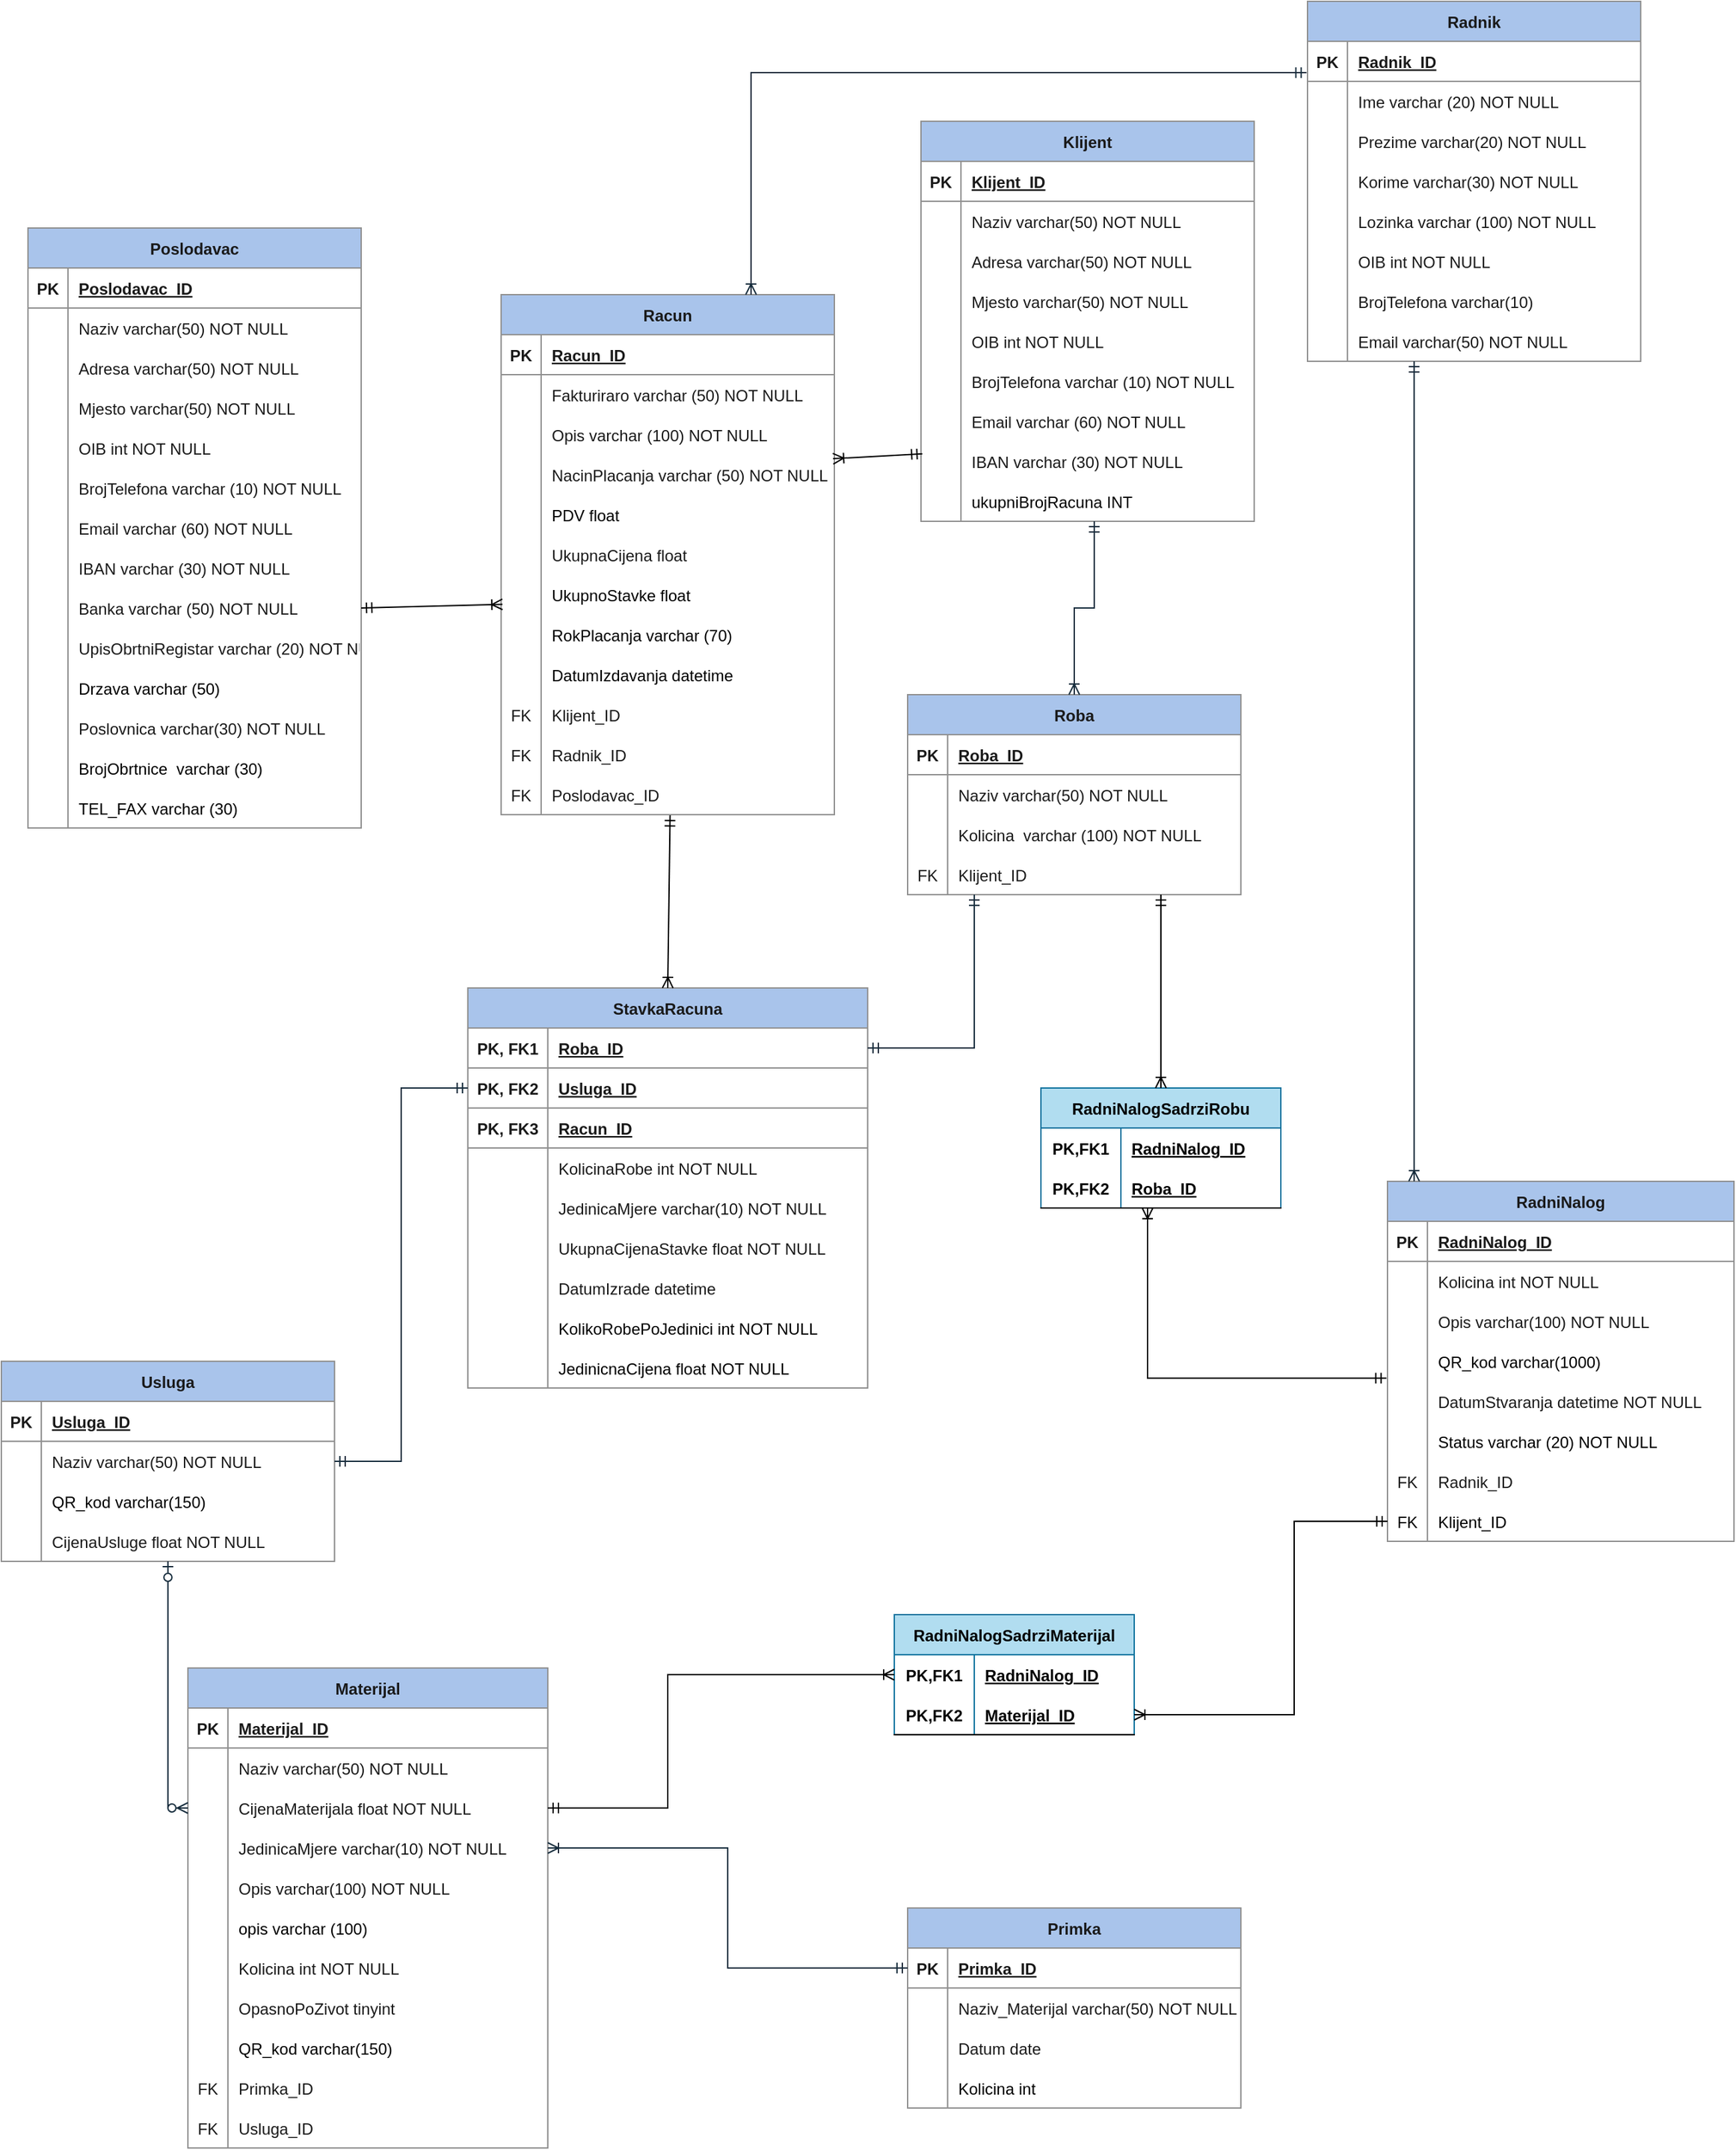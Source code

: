 <mxfile version="20.6.0" type="device"><diagram id="R2lEEEUBdFMjLlhIrx00" name="Page-1"><mxGraphModel dx="2031" dy="936" grid="1" gridSize="10" guides="1" tooltips="1" connect="1" arrows="1" fold="1" page="1" pageScale="1" pageWidth="850" pageHeight="1100" background="#FFFFFF" math="0" shadow="0" extFonts="Permanent Marker^https://fonts.googleapis.com/css?family=Permanent+Marker"><root><mxCell id="0"/><mxCell id="1" parent="0"/><mxCell id="C-vyLk0tnHw3VtMMgP7b-13" value="RadniNalog" style="shape=table;startSize=30;container=1;collapsible=1;childLayout=tableLayout;fixedRows=1;rowLines=0;fontStyle=1;align=center;resizeLast=1;rounded=0;fillColor=#A9C4EB;strokeColor=#909090;fontColor=#1A1A1A;" parent="1" vertex="1"><mxGeometry x="1070" y="1515" width="260" height="270" as="geometry"/></mxCell><mxCell id="C-vyLk0tnHw3VtMMgP7b-14" value="" style="shape=partialRectangle;collapsible=0;dropTarget=0;pointerEvents=0;fillColor=none;points=[[0,0.5],[1,0.5]];portConstraint=eastwest;top=0;left=0;right=0;bottom=1;rounded=0;strokeColor=#909090;fontColor=#1A1A1A;" parent="C-vyLk0tnHw3VtMMgP7b-13" vertex="1"><mxGeometry y="30" width="260" height="30" as="geometry"/></mxCell><mxCell id="C-vyLk0tnHw3VtMMgP7b-15" value="PK" style="shape=partialRectangle;overflow=hidden;connectable=0;fillColor=none;top=0;left=0;bottom=0;right=0;fontStyle=1;rounded=0;strokeColor=#909090;fontColor=#1A1A1A;" parent="C-vyLk0tnHw3VtMMgP7b-14" vertex="1"><mxGeometry width="30" height="30" as="geometry"><mxRectangle width="30" height="30" as="alternateBounds"/></mxGeometry></mxCell><mxCell id="C-vyLk0tnHw3VtMMgP7b-16" value="RadniNalog_ID" style="shape=partialRectangle;overflow=hidden;connectable=0;fillColor=none;top=0;left=0;bottom=0;right=0;align=left;spacingLeft=6;fontStyle=5;rounded=0;strokeColor=#909090;fontColor=#1A1A1A;" parent="C-vyLk0tnHw3VtMMgP7b-14" vertex="1"><mxGeometry x="30" width="230" height="30" as="geometry"><mxRectangle width="230" height="30" as="alternateBounds"/></mxGeometry></mxCell><mxCell id="C-vyLk0tnHw3VtMMgP7b-17" value="" style="shape=partialRectangle;collapsible=0;dropTarget=0;pointerEvents=0;fillColor=none;points=[[0,0.5],[1,0.5]];portConstraint=eastwest;top=0;left=0;right=0;bottom=0;rounded=0;strokeColor=#909090;fontColor=#1A1A1A;" parent="C-vyLk0tnHw3VtMMgP7b-13" vertex="1"><mxGeometry y="60" width="260" height="30" as="geometry"/></mxCell><mxCell id="C-vyLk0tnHw3VtMMgP7b-18" value="" style="shape=partialRectangle;overflow=hidden;connectable=0;fillColor=none;top=0;left=0;bottom=0;right=0;rounded=0;strokeColor=#909090;fontColor=#1A1A1A;" parent="C-vyLk0tnHw3VtMMgP7b-17" vertex="1"><mxGeometry width="30" height="30" as="geometry"><mxRectangle width="30" height="30" as="alternateBounds"/></mxGeometry></mxCell><mxCell id="C-vyLk0tnHw3VtMMgP7b-19" value="Kolicina int NOT NULL" style="shape=partialRectangle;overflow=hidden;connectable=0;fillColor=none;top=0;left=0;bottom=0;right=0;align=left;spacingLeft=6;rounded=0;strokeColor=#909090;fontColor=#1A1A1A;" parent="C-vyLk0tnHw3VtMMgP7b-17" vertex="1"><mxGeometry x="30" width="230" height="30" as="geometry"><mxRectangle width="230" height="30" as="alternateBounds"/></mxGeometry></mxCell><mxCell id="C-vyLk0tnHw3VtMMgP7b-20" value="" style="shape=partialRectangle;collapsible=0;dropTarget=0;pointerEvents=0;fillColor=none;points=[[0,0.5],[1,0.5]];portConstraint=eastwest;top=0;left=0;right=0;bottom=0;rounded=0;strokeColor=#909090;fontColor=#1A1A1A;" parent="C-vyLk0tnHw3VtMMgP7b-13" vertex="1"><mxGeometry y="90" width="260" height="30" as="geometry"/></mxCell><mxCell id="C-vyLk0tnHw3VtMMgP7b-21" value="" style="shape=partialRectangle;overflow=hidden;connectable=0;fillColor=none;top=0;left=0;bottom=0;right=0;rounded=0;strokeColor=#909090;fontColor=#1A1A1A;" parent="C-vyLk0tnHw3VtMMgP7b-20" vertex="1"><mxGeometry width="30" height="30" as="geometry"><mxRectangle width="30" height="30" as="alternateBounds"/></mxGeometry></mxCell><mxCell id="C-vyLk0tnHw3VtMMgP7b-22" value="Opis varchar(100) NOT NULL" style="shape=partialRectangle;overflow=hidden;connectable=0;fillColor=none;top=0;left=0;bottom=0;right=0;align=left;spacingLeft=6;rounded=0;strokeColor=#909090;fontColor=#1A1A1A;" parent="C-vyLk0tnHw3VtMMgP7b-20" vertex="1"><mxGeometry x="30" width="230" height="30" as="geometry"><mxRectangle width="230" height="30" as="alternateBounds"/></mxGeometry></mxCell><mxCell id="noWUJDMb8n7FoyahBx-y-8" value="" style="shape=tableRow;horizontal=0;startSize=0;swimlaneHead=0;swimlaneBody=0;fillColor=none;collapsible=0;dropTarget=0;points=[[0,0.5],[1,0.5]];portConstraint=eastwest;top=0;left=0;right=0;bottom=0;" parent="C-vyLk0tnHw3VtMMgP7b-13" vertex="1"><mxGeometry y="120" width="260" height="30" as="geometry"/></mxCell><mxCell id="noWUJDMb8n7FoyahBx-y-9" value="" style="shape=partialRectangle;connectable=0;fillColor=none;top=0;left=0;bottom=0;right=0;editable=1;overflow=hidden;" parent="noWUJDMb8n7FoyahBx-y-8" vertex="1"><mxGeometry width="30" height="30" as="geometry"><mxRectangle width="30" height="30" as="alternateBounds"/></mxGeometry></mxCell><mxCell id="noWUJDMb8n7FoyahBx-y-10" value="QR_kod varchar(1000)" style="shape=partialRectangle;connectable=0;fillColor=none;top=0;left=0;bottom=0;right=0;align=left;spacingLeft=6;overflow=hidden;" parent="noWUJDMb8n7FoyahBx-y-8" vertex="1"><mxGeometry x="30" width="230" height="30" as="geometry"><mxRectangle width="230" height="30" as="alternateBounds"/></mxGeometry></mxCell><mxCell id="AE2plQ0H9_IMy9mky7wY-205" value="" style="shape=tableRow;horizontal=0;startSize=0;swimlaneHead=0;swimlaneBody=0;fillColor=none;collapsible=0;dropTarget=0;points=[[0,0.5],[1,0.5]];portConstraint=eastwest;top=0;left=0;right=0;bottom=0;rounded=0;strokeColor=#909090;fontColor=#1A1A1A;" parent="C-vyLk0tnHw3VtMMgP7b-13" vertex="1"><mxGeometry y="150" width="260" height="30" as="geometry"/></mxCell><mxCell id="AE2plQ0H9_IMy9mky7wY-206" value="" style="shape=partialRectangle;connectable=0;fillColor=none;top=0;left=0;bottom=0;right=0;editable=1;overflow=hidden;rounded=0;strokeColor=#909090;fontColor=#1A1A1A;" parent="AE2plQ0H9_IMy9mky7wY-205" vertex="1"><mxGeometry width="30" height="30" as="geometry"><mxRectangle width="30" height="30" as="alternateBounds"/></mxGeometry></mxCell><mxCell id="AE2plQ0H9_IMy9mky7wY-207" value="DatumStvaranja datetime NOT NULL" style="shape=partialRectangle;connectable=0;fillColor=none;top=0;left=0;bottom=0;right=0;align=left;spacingLeft=6;overflow=hidden;rounded=0;strokeColor=#909090;fontColor=#1A1A1A;" parent="AE2plQ0H9_IMy9mky7wY-205" vertex="1"><mxGeometry x="30" width="230" height="30" as="geometry"><mxRectangle width="230" height="30" as="alternateBounds"/></mxGeometry></mxCell><mxCell id="TULC-r8PbcReOuMdUroa-51" value="" style="shape=tableRow;horizontal=0;startSize=0;swimlaneHead=0;swimlaneBody=0;fillColor=none;collapsible=0;dropTarget=0;points=[[0,0.5],[1,0.5]];portConstraint=eastwest;top=0;left=0;right=0;bottom=0;" vertex="1" parent="C-vyLk0tnHw3VtMMgP7b-13"><mxGeometry y="180" width="260" height="30" as="geometry"/></mxCell><mxCell id="TULC-r8PbcReOuMdUroa-52" value="" style="shape=partialRectangle;connectable=0;fillColor=none;top=0;left=0;bottom=0;right=0;editable=1;overflow=hidden;" vertex="1" parent="TULC-r8PbcReOuMdUroa-51"><mxGeometry width="30" height="30" as="geometry"><mxRectangle width="30" height="30" as="alternateBounds"/></mxGeometry></mxCell><mxCell id="TULC-r8PbcReOuMdUroa-53" value="Status varchar (20) NOT NULL" style="shape=partialRectangle;connectable=0;fillColor=none;top=0;left=0;bottom=0;right=0;align=left;spacingLeft=6;overflow=hidden;" vertex="1" parent="TULC-r8PbcReOuMdUroa-51"><mxGeometry x="30" width="230" height="30" as="geometry"><mxRectangle width="230" height="30" as="alternateBounds"/></mxGeometry></mxCell><mxCell id="AE2plQ0H9_IMy9mky7wY-275" value="" style="shape=tableRow;horizontal=0;startSize=0;swimlaneHead=0;swimlaneBody=0;fillColor=none;collapsible=0;dropTarget=0;points=[[0,0.5],[1,0.5]];portConstraint=eastwest;top=0;left=0;right=0;bottom=0;rounded=0;strokeColor=#909090;fontColor=#1A1A1A;" parent="C-vyLk0tnHw3VtMMgP7b-13" vertex="1"><mxGeometry y="210" width="260" height="30" as="geometry"/></mxCell><mxCell id="AE2plQ0H9_IMy9mky7wY-276" value="FK" style="shape=partialRectangle;connectable=0;fillColor=none;top=0;left=0;bottom=0;right=0;fontStyle=0;overflow=hidden;rounded=0;strokeColor=#909090;fontColor=#1A1A1A;" parent="AE2plQ0H9_IMy9mky7wY-275" vertex="1"><mxGeometry width="30" height="30" as="geometry"><mxRectangle width="30" height="30" as="alternateBounds"/></mxGeometry></mxCell><mxCell id="AE2plQ0H9_IMy9mky7wY-277" value="Radnik_ID" style="shape=partialRectangle;connectable=0;fillColor=none;top=0;left=0;bottom=0;right=0;align=left;spacingLeft=6;fontStyle=0;overflow=hidden;rounded=0;strokeColor=#909090;fontColor=#1A1A1A;" parent="AE2plQ0H9_IMy9mky7wY-275" vertex="1"><mxGeometry x="30" width="230" height="30" as="geometry"><mxRectangle width="230" height="30" as="alternateBounds"/></mxGeometry></mxCell><mxCell id="TULC-r8PbcReOuMdUroa-54" value="" style="shape=tableRow;horizontal=0;startSize=0;swimlaneHead=0;swimlaneBody=0;fillColor=none;collapsible=0;dropTarget=0;points=[[0,0.5],[1,0.5]];portConstraint=eastwest;top=0;left=0;right=0;bottom=0;" vertex="1" parent="C-vyLk0tnHw3VtMMgP7b-13"><mxGeometry y="240" width="260" height="30" as="geometry"/></mxCell><mxCell id="TULC-r8PbcReOuMdUroa-55" value="FK" style="shape=partialRectangle;connectable=0;fillColor=none;top=0;left=0;bottom=0;right=0;fontStyle=0;overflow=hidden;" vertex="1" parent="TULC-r8PbcReOuMdUroa-54"><mxGeometry width="30" height="30" as="geometry"><mxRectangle width="30" height="30" as="alternateBounds"/></mxGeometry></mxCell><mxCell id="TULC-r8PbcReOuMdUroa-56" value="Klijent_ID" style="shape=partialRectangle;connectable=0;fillColor=none;top=0;left=0;bottom=0;right=0;align=left;spacingLeft=6;fontStyle=0;overflow=hidden;" vertex="1" parent="TULC-r8PbcReOuMdUroa-54"><mxGeometry x="30" width="230" height="30" as="geometry"><mxRectangle width="230" height="30" as="alternateBounds"/></mxGeometry></mxCell><mxCell id="C-vyLk0tnHw3VtMMgP7b-23" value="Roba" style="shape=table;startSize=30;container=1;collapsible=1;childLayout=tableLayout;fixedRows=1;rowLines=0;fontStyle=1;align=center;resizeLast=1;rounded=0;fillColor=#A9C4EB;strokeColor=#909090;fontColor=#1A1A1A;" parent="1" vertex="1"><mxGeometry x="710" y="1150" width="250" height="150" as="geometry"/></mxCell><mxCell id="C-vyLk0tnHw3VtMMgP7b-24" value="" style="shape=partialRectangle;collapsible=0;dropTarget=0;pointerEvents=0;fillColor=none;points=[[0,0.5],[1,0.5]];portConstraint=eastwest;top=0;left=0;right=0;bottom=1;rounded=0;strokeColor=#909090;fontColor=#1A1A1A;" parent="C-vyLk0tnHw3VtMMgP7b-23" vertex="1"><mxGeometry y="30" width="250" height="30" as="geometry"/></mxCell><mxCell id="C-vyLk0tnHw3VtMMgP7b-25" value="PK" style="shape=partialRectangle;overflow=hidden;connectable=0;fillColor=none;top=0;left=0;bottom=0;right=0;fontStyle=1;rounded=0;strokeColor=#909090;fontColor=#1A1A1A;" parent="C-vyLk0tnHw3VtMMgP7b-24" vertex="1"><mxGeometry width="30" height="30" as="geometry"><mxRectangle width="30" height="30" as="alternateBounds"/></mxGeometry></mxCell><mxCell id="C-vyLk0tnHw3VtMMgP7b-26" value="Roba_ID" style="shape=partialRectangle;overflow=hidden;connectable=0;fillColor=none;top=0;left=0;bottom=0;right=0;align=left;spacingLeft=6;fontStyle=5;rounded=0;strokeColor=#909090;fontColor=#1A1A1A;" parent="C-vyLk0tnHw3VtMMgP7b-24" vertex="1"><mxGeometry x="30" width="220" height="30" as="geometry"><mxRectangle width="220" height="30" as="alternateBounds"/></mxGeometry></mxCell><mxCell id="C-vyLk0tnHw3VtMMgP7b-27" value="" style="shape=partialRectangle;collapsible=0;dropTarget=0;pointerEvents=0;fillColor=none;points=[[0,0.5],[1,0.5]];portConstraint=eastwest;top=0;left=0;right=0;bottom=0;rounded=0;strokeColor=#909090;fontColor=#1A1A1A;" parent="C-vyLk0tnHw3VtMMgP7b-23" vertex="1"><mxGeometry y="60" width="250" height="30" as="geometry"/></mxCell><mxCell id="C-vyLk0tnHw3VtMMgP7b-28" value="" style="shape=partialRectangle;overflow=hidden;connectable=0;fillColor=none;top=0;left=0;bottom=0;right=0;rounded=0;strokeColor=#909090;fontColor=#1A1A1A;" parent="C-vyLk0tnHw3VtMMgP7b-27" vertex="1"><mxGeometry width="30" height="30" as="geometry"><mxRectangle width="30" height="30" as="alternateBounds"/></mxGeometry></mxCell><mxCell id="C-vyLk0tnHw3VtMMgP7b-29" value="Naziv varchar(50) NOT NULL" style="shape=partialRectangle;overflow=hidden;connectable=0;fillColor=none;top=0;left=0;bottom=0;right=0;align=left;spacingLeft=6;rounded=0;strokeColor=#909090;fontColor=#1A1A1A;" parent="C-vyLk0tnHw3VtMMgP7b-27" vertex="1"><mxGeometry x="30" width="220" height="30" as="geometry"><mxRectangle width="220" height="30" as="alternateBounds"/></mxGeometry></mxCell><mxCell id="AE2plQ0H9_IMy9mky7wY-90" value="" style="shape=tableRow;horizontal=0;startSize=0;swimlaneHead=0;swimlaneBody=0;fillColor=none;collapsible=0;dropTarget=0;points=[[0,0.5],[1,0.5]];portConstraint=eastwest;top=0;left=0;right=0;bottom=0;rounded=0;strokeColor=#909090;fontColor=#1A1A1A;" parent="C-vyLk0tnHw3VtMMgP7b-23" vertex="1"><mxGeometry y="90" width="250" height="30" as="geometry"/></mxCell><mxCell id="AE2plQ0H9_IMy9mky7wY-91" value="" style="shape=partialRectangle;connectable=0;fillColor=none;top=0;left=0;bottom=0;right=0;editable=1;overflow=hidden;rounded=0;strokeColor=#909090;fontColor=#1A1A1A;" parent="AE2plQ0H9_IMy9mky7wY-90" vertex="1"><mxGeometry width="30" height="30" as="geometry"><mxRectangle width="30" height="30" as="alternateBounds"/></mxGeometry></mxCell><mxCell id="AE2plQ0H9_IMy9mky7wY-92" value="Kolicina  varchar (100) NOT NULL" style="shape=partialRectangle;connectable=0;fillColor=none;top=0;left=0;bottom=0;right=0;align=left;spacingLeft=6;overflow=hidden;rounded=0;strokeColor=#909090;fontColor=#1A1A1A;" parent="AE2plQ0H9_IMy9mky7wY-90" vertex="1"><mxGeometry x="30" width="220" height="30" as="geometry"><mxRectangle width="220" height="30" as="alternateBounds"/></mxGeometry></mxCell><mxCell id="AE2plQ0H9_IMy9mky7wY-93" value="" style="shape=tableRow;horizontal=0;startSize=0;swimlaneHead=0;swimlaneBody=0;fillColor=none;collapsible=0;dropTarget=0;points=[[0,0.5],[1,0.5]];portConstraint=eastwest;top=0;left=0;right=0;bottom=0;rounded=0;strokeColor=#909090;fontColor=#1A1A1A;" parent="C-vyLk0tnHw3VtMMgP7b-23" vertex="1"><mxGeometry y="120" width="250" height="30" as="geometry"/></mxCell><mxCell id="AE2plQ0H9_IMy9mky7wY-94" value="FK" style="shape=partialRectangle;connectable=0;fillColor=none;top=0;left=0;bottom=0;right=0;fontStyle=0;overflow=hidden;rounded=0;strokeColor=#909090;fontColor=#1A1A1A;" parent="AE2plQ0H9_IMy9mky7wY-93" vertex="1"><mxGeometry width="30" height="30" as="geometry"><mxRectangle width="30" height="30" as="alternateBounds"/></mxGeometry></mxCell><mxCell id="AE2plQ0H9_IMy9mky7wY-95" value="Klijent_ID" style="shape=partialRectangle;connectable=0;fillColor=none;top=0;left=0;bottom=0;right=0;align=left;spacingLeft=6;fontStyle=0;overflow=hidden;rounded=0;strokeColor=#909090;fontColor=#1A1A1A;" parent="AE2plQ0H9_IMy9mky7wY-93" vertex="1"><mxGeometry x="30" width="220" height="30" as="geometry"><mxRectangle width="220" height="30" as="alternateBounds"/></mxGeometry></mxCell><mxCell id="AE2plQ0H9_IMy9mky7wY-1" value="Materijal" style="shape=table;startSize=30;container=1;collapsible=1;childLayout=tableLayout;fixedRows=1;rowLines=0;fontStyle=1;align=center;resizeLast=1;rounded=0;fillColor=#A9C4EB;strokeColor=#909090;fontColor=#1A1A1A;" parent="1" vertex="1"><mxGeometry x="170" y="1880" width="270" height="360" as="geometry"/></mxCell><mxCell id="AE2plQ0H9_IMy9mky7wY-2" value="" style="shape=partialRectangle;collapsible=0;dropTarget=0;pointerEvents=0;fillColor=none;points=[[0,0.5],[1,0.5]];portConstraint=eastwest;top=0;left=0;right=0;bottom=1;rounded=0;strokeColor=#909090;fontColor=#1A1A1A;" parent="AE2plQ0H9_IMy9mky7wY-1" vertex="1"><mxGeometry y="30" width="270" height="30" as="geometry"/></mxCell><mxCell id="AE2plQ0H9_IMy9mky7wY-3" value="PK" style="shape=partialRectangle;overflow=hidden;connectable=0;fillColor=none;top=0;left=0;bottom=0;right=0;fontStyle=1;rounded=0;strokeColor=#909090;fontColor=#1A1A1A;" parent="AE2plQ0H9_IMy9mky7wY-2" vertex="1"><mxGeometry width="30" height="30" as="geometry"><mxRectangle width="30" height="30" as="alternateBounds"/></mxGeometry></mxCell><mxCell id="AE2plQ0H9_IMy9mky7wY-4" value="Materijal_ID" style="shape=partialRectangle;overflow=hidden;connectable=0;fillColor=none;top=0;left=0;bottom=0;right=0;align=left;spacingLeft=6;fontStyle=5;rounded=0;strokeColor=#909090;fontColor=#1A1A1A;" parent="AE2plQ0H9_IMy9mky7wY-2" vertex="1"><mxGeometry x="30" width="240" height="30" as="geometry"><mxRectangle width="240" height="30" as="alternateBounds"/></mxGeometry></mxCell><mxCell id="AE2plQ0H9_IMy9mky7wY-5" value="" style="shape=partialRectangle;collapsible=0;dropTarget=0;pointerEvents=0;fillColor=none;points=[[0,0.5],[1,0.5]];portConstraint=eastwest;top=0;left=0;right=0;bottom=0;rounded=0;strokeColor=#909090;fontColor=#1A1A1A;" parent="AE2plQ0H9_IMy9mky7wY-1" vertex="1"><mxGeometry y="60" width="270" height="30" as="geometry"/></mxCell><mxCell id="AE2plQ0H9_IMy9mky7wY-6" value="" style="shape=partialRectangle;overflow=hidden;connectable=0;fillColor=none;top=0;left=0;bottom=0;right=0;rounded=0;strokeColor=#909090;fontColor=#1A1A1A;" parent="AE2plQ0H9_IMy9mky7wY-5" vertex="1"><mxGeometry width="30" height="30" as="geometry"><mxRectangle width="30" height="30" as="alternateBounds"/></mxGeometry></mxCell><mxCell id="AE2plQ0H9_IMy9mky7wY-7" value="Naziv varchar(50) NOT NULL" style="shape=partialRectangle;overflow=hidden;connectable=0;fillColor=none;top=0;left=0;bottom=0;right=0;align=left;spacingLeft=6;rounded=0;strokeColor=#909090;fontColor=#1A1A1A;" parent="AE2plQ0H9_IMy9mky7wY-5" vertex="1"><mxGeometry x="30" width="240" height="30" as="geometry"><mxRectangle width="240" height="30" as="alternateBounds"/></mxGeometry></mxCell><mxCell id="AE2plQ0H9_IMy9mky7wY-156" value="" style="shape=tableRow;horizontal=0;startSize=0;swimlaneHead=0;swimlaneBody=0;fillColor=none;collapsible=0;dropTarget=0;points=[[0,0.5],[1,0.5]];portConstraint=eastwest;top=0;left=0;right=0;bottom=0;rounded=0;strokeColor=#909090;fontColor=#1A1A1A;" parent="AE2plQ0H9_IMy9mky7wY-1" vertex="1"><mxGeometry y="90" width="270" height="30" as="geometry"/></mxCell><mxCell id="AE2plQ0H9_IMy9mky7wY-157" value="" style="shape=partialRectangle;connectable=0;fillColor=none;top=0;left=0;bottom=0;right=0;editable=1;overflow=hidden;rounded=0;strokeColor=#909090;fontColor=#1A1A1A;" parent="AE2plQ0H9_IMy9mky7wY-156" vertex="1"><mxGeometry width="30" height="30" as="geometry"><mxRectangle width="30" height="30" as="alternateBounds"/></mxGeometry></mxCell><mxCell id="AE2plQ0H9_IMy9mky7wY-158" value="CijenaMaterijala float NOT NULL" style="shape=partialRectangle;connectable=0;fillColor=none;top=0;left=0;bottom=0;right=0;align=left;spacingLeft=6;overflow=hidden;rounded=0;strokeColor=#909090;fontColor=#1A1A1A;" parent="AE2plQ0H9_IMy9mky7wY-156" vertex="1"><mxGeometry x="30" width="240" height="30" as="geometry"><mxRectangle width="240" height="30" as="alternateBounds"/></mxGeometry></mxCell><mxCell id="AE2plQ0H9_IMy9mky7wY-159" value="" style="shape=tableRow;horizontal=0;startSize=0;swimlaneHead=0;swimlaneBody=0;fillColor=none;collapsible=0;dropTarget=0;points=[[0,0.5],[1,0.5]];portConstraint=eastwest;top=0;left=0;right=0;bottom=0;rounded=0;strokeColor=#909090;fontColor=#1A1A1A;" parent="AE2plQ0H9_IMy9mky7wY-1" vertex="1"><mxGeometry y="120" width="270" height="30" as="geometry"/></mxCell><mxCell id="AE2plQ0H9_IMy9mky7wY-160" value="" style="shape=partialRectangle;connectable=0;fillColor=none;top=0;left=0;bottom=0;right=0;editable=1;overflow=hidden;rounded=0;strokeColor=#909090;fontColor=#1A1A1A;" parent="AE2plQ0H9_IMy9mky7wY-159" vertex="1"><mxGeometry width="30" height="30" as="geometry"><mxRectangle width="30" height="30" as="alternateBounds"/></mxGeometry></mxCell><mxCell id="AE2plQ0H9_IMy9mky7wY-161" value="JedinicaMjere varchar(10) NOT NULL" style="shape=partialRectangle;connectable=0;fillColor=none;top=0;left=0;bottom=0;right=0;align=left;spacingLeft=6;overflow=hidden;rounded=0;strokeColor=#909090;fontColor=#1A1A1A;" parent="AE2plQ0H9_IMy9mky7wY-159" vertex="1"><mxGeometry x="30" width="240" height="30" as="geometry"><mxRectangle width="240" height="30" as="alternateBounds"/></mxGeometry></mxCell><mxCell id="AE2plQ0H9_IMy9mky7wY-162" value="" style="shape=tableRow;horizontal=0;startSize=0;swimlaneHead=0;swimlaneBody=0;fillColor=none;collapsible=0;dropTarget=0;points=[[0,0.5],[1,0.5]];portConstraint=eastwest;top=0;left=0;right=0;bottom=0;rounded=0;strokeColor=#909090;fontColor=#1A1A1A;" parent="AE2plQ0H9_IMy9mky7wY-1" vertex="1"><mxGeometry y="150" width="270" height="30" as="geometry"/></mxCell><mxCell id="AE2plQ0H9_IMy9mky7wY-163" value="" style="shape=partialRectangle;connectable=0;fillColor=none;top=0;left=0;bottom=0;right=0;editable=1;overflow=hidden;rounded=0;strokeColor=#909090;fontColor=#1A1A1A;" parent="AE2plQ0H9_IMy9mky7wY-162" vertex="1"><mxGeometry width="30" height="30" as="geometry"><mxRectangle width="30" height="30" as="alternateBounds"/></mxGeometry></mxCell><mxCell id="AE2plQ0H9_IMy9mky7wY-164" value="Opis varchar(100) NOT NULL" style="shape=partialRectangle;connectable=0;fillColor=none;top=0;left=0;bottom=0;right=0;align=left;spacingLeft=6;overflow=hidden;rounded=0;strokeColor=#909090;fontColor=#1A1A1A;" parent="AE2plQ0H9_IMy9mky7wY-162" vertex="1"><mxGeometry x="30" width="240" height="30" as="geometry"><mxRectangle width="240" height="30" as="alternateBounds"/></mxGeometry></mxCell><mxCell id="TULC-r8PbcReOuMdUroa-63" value="" style="shape=tableRow;horizontal=0;startSize=0;swimlaneHead=0;swimlaneBody=0;fillColor=none;collapsible=0;dropTarget=0;points=[[0,0.5],[1,0.5]];portConstraint=eastwest;top=0;left=0;right=0;bottom=0;" vertex="1" parent="AE2plQ0H9_IMy9mky7wY-1"><mxGeometry y="180" width="270" height="30" as="geometry"/></mxCell><mxCell id="TULC-r8PbcReOuMdUroa-64" value="" style="shape=partialRectangle;connectable=0;fillColor=none;top=0;left=0;bottom=0;right=0;editable=1;overflow=hidden;" vertex="1" parent="TULC-r8PbcReOuMdUroa-63"><mxGeometry width="30" height="30" as="geometry"><mxRectangle width="30" height="30" as="alternateBounds"/></mxGeometry></mxCell><mxCell id="TULC-r8PbcReOuMdUroa-65" value="opis varchar (100)" style="shape=partialRectangle;connectable=0;fillColor=none;top=0;left=0;bottom=0;right=0;align=left;spacingLeft=6;overflow=hidden;" vertex="1" parent="TULC-r8PbcReOuMdUroa-63"><mxGeometry x="30" width="240" height="30" as="geometry"><mxRectangle width="240" height="30" as="alternateBounds"/></mxGeometry></mxCell><mxCell id="AE2plQ0H9_IMy9mky7wY-165" value="" style="shape=tableRow;horizontal=0;startSize=0;swimlaneHead=0;swimlaneBody=0;fillColor=none;collapsible=0;dropTarget=0;points=[[0,0.5],[1,0.5]];portConstraint=eastwest;top=0;left=0;right=0;bottom=0;rounded=0;strokeColor=#909090;fontColor=#1A1A1A;" parent="AE2plQ0H9_IMy9mky7wY-1" vertex="1"><mxGeometry y="210" width="270" height="30" as="geometry"/></mxCell><mxCell id="AE2plQ0H9_IMy9mky7wY-166" value="" style="shape=partialRectangle;connectable=0;fillColor=none;top=0;left=0;bottom=0;right=0;editable=1;overflow=hidden;rounded=0;strokeColor=#909090;fontColor=#1A1A1A;" parent="AE2plQ0H9_IMy9mky7wY-165" vertex="1"><mxGeometry width="30" height="30" as="geometry"><mxRectangle width="30" height="30" as="alternateBounds"/></mxGeometry></mxCell><mxCell id="AE2plQ0H9_IMy9mky7wY-167" value="Kolicina int NOT NULL" style="shape=partialRectangle;connectable=0;fillColor=none;top=0;left=0;bottom=0;right=0;align=left;spacingLeft=6;overflow=hidden;rounded=0;strokeColor=#909090;fontColor=#1A1A1A;" parent="AE2plQ0H9_IMy9mky7wY-165" vertex="1"><mxGeometry x="30" width="240" height="30" as="geometry"><mxRectangle width="240" height="30" as="alternateBounds"/></mxGeometry></mxCell><mxCell id="AE2plQ0H9_IMy9mky7wY-168" value="" style="shape=tableRow;horizontal=0;startSize=0;swimlaneHead=0;swimlaneBody=0;fillColor=none;collapsible=0;dropTarget=0;points=[[0,0.5],[1,0.5]];portConstraint=eastwest;top=0;left=0;right=0;bottom=0;rounded=0;strokeColor=#909090;fontColor=#1A1A1A;" parent="AE2plQ0H9_IMy9mky7wY-1" vertex="1"><mxGeometry y="240" width="270" height="30" as="geometry"/></mxCell><mxCell id="AE2plQ0H9_IMy9mky7wY-169" value="" style="shape=partialRectangle;connectable=0;fillColor=none;top=0;left=0;bottom=0;right=0;editable=1;overflow=hidden;rounded=0;strokeColor=#909090;fontColor=#1A1A1A;" parent="AE2plQ0H9_IMy9mky7wY-168" vertex="1"><mxGeometry width="30" height="30" as="geometry"><mxRectangle width="30" height="30" as="alternateBounds"/></mxGeometry></mxCell><mxCell id="AE2plQ0H9_IMy9mky7wY-170" value="OpasnoPoZivot tinyint" style="shape=partialRectangle;connectable=0;fillColor=none;top=0;left=0;bottom=0;right=0;align=left;spacingLeft=6;overflow=hidden;rounded=0;strokeColor=#909090;fontColor=#1A1A1A;" parent="AE2plQ0H9_IMy9mky7wY-168" vertex="1"><mxGeometry x="30" width="240" height="30" as="geometry"><mxRectangle width="240" height="30" as="alternateBounds"/></mxGeometry></mxCell><mxCell id="noWUJDMb8n7FoyahBx-y-2" value="" style="shape=tableRow;horizontal=0;startSize=0;swimlaneHead=0;swimlaneBody=0;fillColor=none;collapsible=0;dropTarget=0;points=[[0,0.5],[1,0.5]];portConstraint=eastwest;top=0;left=0;right=0;bottom=0;" parent="AE2plQ0H9_IMy9mky7wY-1" vertex="1"><mxGeometry y="270" width="270" height="30" as="geometry"/></mxCell><mxCell id="noWUJDMb8n7FoyahBx-y-3" value="" style="shape=partialRectangle;connectable=0;fillColor=none;top=0;left=0;bottom=0;right=0;editable=1;overflow=hidden;" parent="noWUJDMb8n7FoyahBx-y-2" vertex="1"><mxGeometry width="30" height="30" as="geometry"><mxRectangle width="30" height="30" as="alternateBounds"/></mxGeometry></mxCell><mxCell id="noWUJDMb8n7FoyahBx-y-4" value="QR_kod varchar(150)" style="shape=partialRectangle;connectable=0;fillColor=none;top=0;left=0;bottom=0;right=0;align=left;spacingLeft=6;overflow=hidden;" parent="noWUJDMb8n7FoyahBx-y-2" vertex="1"><mxGeometry x="30" width="240" height="30" as="geometry"><mxRectangle width="240" height="30" as="alternateBounds"/></mxGeometry></mxCell><mxCell id="AE2plQ0H9_IMy9mky7wY-259" value="" style="shape=tableRow;horizontal=0;startSize=0;swimlaneHead=0;swimlaneBody=0;fillColor=none;collapsible=0;dropTarget=0;points=[[0,0.5],[1,0.5]];portConstraint=eastwest;top=0;left=0;right=0;bottom=0;rounded=0;strokeColor=#909090;fontColor=#1A1A1A;" parent="AE2plQ0H9_IMy9mky7wY-1" vertex="1"><mxGeometry y="300" width="270" height="30" as="geometry"/></mxCell><mxCell id="AE2plQ0H9_IMy9mky7wY-260" value="FK" style="shape=partialRectangle;connectable=0;fillColor=none;top=0;left=0;bottom=0;right=0;fontStyle=0;overflow=hidden;rounded=0;strokeColor=#909090;fontColor=#1A1A1A;" parent="AE2plQ0H9_IMy9mky7wY-259" vertex="1"><mxGeometry width="30" height="30" as="geometry"><mxRectangle width="30" height="30" as="alternateBounds"/></mxGeometry></mxCell><mxCell id="AE2plQ0H9_IMy9mky7wY-261" value="Primka_ID" style="shape=partialRectangle;connectable=0;fillColor=none;top=0;left=0;bottom=0;right=0;align=left;spacingLeft=6;fontStyle=0;overflow=hidden;rounded=0;strokeColor=#909090;fontColor=#1A1A1A;" parent="AE2plQ0H9_IMy9mky7wY-259" vertex="1"><mxGeometry x="30" width="240" height="30" as="geometry"><mxRectangle width="240" height="30" as="alternateBounds"/></mxGeometry></mxCell><mxCell id="AE2plQ0H9_IMy9mky7wY-262" value="" style="shape=tableRow;horizontal=0;startSize=0;swimlaneHead=0;swimlaneBody=0;fillColor=none;collapsible=0;dropTarget=0;points=[[0,0.5],[1,0.5]];portConstraint=eastwest;top=0;left=0;right=0;bottom=0;rounded=0;strokeColor=#909090;fontColor=#1A1A1A;" parent="AE2plQ0H9_IMy9mky7wY-1" vertex="1"><mxGeometry y="330" width="270" height="30" as="geometry"/></mxCell><mxCell id="AE2plQ0H9_IMy9mky7wY-263" value="FK" style="shape=partialRectangle;connectable=0;fillColor=none;top=0;left=0;bottom=0;right=0;fontStyle=0;overflow=hidden;rounded=0;strokeColor=#909090;fontColor=#1A1A1A;" parent="AE2plQ0H9_IMy9mky7wY-262" vertex="1"><mxGeometry width="30" height="30" as="geometry"><mxRectangle width="30" height="30" as="alternateBounds"/></mxGeometry></mxCell><mxCell id="AE2plQ0H9_IMy9mky7wY-264" value="Usluga_ID" style="shape=partialRectangle;connectable=0;fillColor=none;top=0;left=0;bottom=0;right=0;align=left;spacingLeft=6;fontStyle=0;overflow=hidden;rounded=0;strokeColor=#909090;fontColor=#1A1A1A;" parent="AE2plQ0H9_IMy9mky7wY-262" vertex="1"><mxGeometry x="30" width="240" height="30" as="geometry"><mxRectangle width="240" height="30" as="alternateBounds"/></mxGeometry></mxCell><mxCell id="AE2plQ0H9_IMy9mky7wY-15" value="Racun" style="shape=table;startSize=30;container=1;collapsible=1;childLayout=tableLayout;fixedRows=1;rowLines=0;fontStyle=1;align=center;resizeLast=1;rounded=0;fillColor=#A9C4EB;strokeColor=#909090;fontColor=#1A1A1A;" parent="1" vertex="1"><mxGeometry x="405" y="850" width="250" height="390" as="geometry"/></mxCell><mxCell id="AE2plQ0H9_IMy9mky7wY-16" value="" style="shape=partialRectangle;collapsible=0;dropTarget=0;pointerEvents=0;fillColor=none;points=[[0,0.5],[1,0.5]];portConstraint=eastwest;top=0;left=0;right=0;bottom=1;rounded=0;strokeColor=#909090;fontColor=#1A1A1A;" parent="AE2plQ0H9_IMy9mky7wY-15" vertex="1"><mxGeometry y="30" width="250" height="30" as="geometry"/></mxCell><mxCell id="AE2plQ0H9_IMy9mky7wY-17" value="PK" style="shape=partialRectangle;overflow=hidden;connectable=0;fillColor=none;top=0;left=0;bottom=0;right=0;fontStyle=1;rounded=0;strokeColor=#909090;fontColor=#1A1A1A;" parent="AE2plQ0H9_IMy9mky7wY-16" vertex="1"><mxGeometry width="30" height="30" as="geometry"><mxRectangle width="30" height="30" as="alternateBounds"/></mxGeometry></mxCell><mxCell id="AE2plQ0H9_IMy9mky7wY-18" value="Racun_ID" style="shape=partialRectangle;overflow=hidden;connectable=0;fillColor=none;top=0;left=0;bottom=0;right=0;align=left;spacingLeft=6;fontStyle=5;rounded=0;strokeColor=#909090;fontColor=#1A1A1A;" parent="AE2plQ0H9_IMy9mky7wY-16" vertex="1"><mxGeometry x="30" width="220" height="30" as="geometry"><mxRectangle width="220" height="30" as="alternateBounds"/></mxGeometry></mxCell><mxCell id="AE2plQ0H9_IMy9mky7wY-19" value="" style="shape=partialRectangle;collapsible=0;dropTarget=0;pointerEvents=0;fillColor=none;points=[[0,0.5],[1,0.5]];portConstraint=eastwest;top=0;left=0;right=0;bottom=0;rounded=0;strokeColor=#909090;fontColor=#1A1A1A;" parent="AE2plQ0H9_IMy9mky7wY-15" vertex="1"><mxGeometry y="60" width="250" height="30" as="geometry"/></mxCell><mxCell id="AE2plQ0H9_IMy9mky7wY-20" value="" style="shape=partialRectangle;overflow=hidden;connectable=0;fillColor=none;top=0;left=0;bottom=0;right=0;rounded=0;strokeColor=#909090;fontColor=#1A1A1A;" parent="AE2plQ0H9_IMy9mky7wY-19" vertex="1"><mxGeometry width="30" height="30" as="geometry"><mxRectangle width="30" height="30" as="alternateBounds"/></mxGeometry></mxCell><mxCell id="AE2plQ0H9_IMy9mky7wY-21" value="Fakturiraro varchar (50) NOT NULL" style="shape=partialRectangle;overflow=hidden;connectable=0;fillColor=none;top=0;left=0;bottom=0;right=0;align=left;spacingLeft=6;rounded=0;strokeColor=#909090;fontColor=#1A1A1A;" parent="AE2plQ0H9_IMy9mky7wY-19" vertex="1"><mxGeometry x="30" width="220" height="30" as="geometry"><mxRectangle width="220" height="30" as="alternateBounds"/></mxGeometry></mxCell><mxCell id="AE2plQ0H9_IMy9mky7wY-178" value="" style="shape=tableRow;horizontal=0;startSize=0;swimlaneHead=0;swimlaneBody=0;fillColor=none;collapsible=0;dropTarget=0;points=[[0,0.5],[1,0.5]];portConstraint=eastwest;top=0;left=0;right=0;bottom=0;rounded=0;strokeColor=#909090;fontColor=#1A1A1A;" parent="AE2plQ0H9_IMy9mky7wY-15" vertex="1"><mxGeometry y="90" width="250" height="30" as="geometry"/></mxCell><mxCell id="AE2plQ0H9_IMy9mky7wY-179" value="" style="shape=partialRectangle;connectable=0;fillColor=none;top=0;left=0;bottom=0;right=0;editable=1;overflow=hidden;rounded=0;strokeColor=#909090;fontColor=#1A1A1A;" parent="AE2plQ0H9_IMy9mky7wY-178" vertex="1"><mxGeometry width="30" height="30" as="geometry"><mxRectangle width="30" height="30" as="alternateBounds"/></mxGeometry></mxCell><mxCell id="AE2plQ0H9_IMy9mky7wY-180" value="Opis varchar (100) NOT NULL" style="shape=partialRectangle;connectable=0;fillColor=none;top=0;left=0;bottom=0;right=0;align=left;spacingLeft=6;overflow=hidden;rounded=0;strokeColor=#909090;fontColor=#1A1A1A;" parent="AE2plQ0H9_IMy9mky7wY-178" vertex="1"><mxGeometry x="30" width="220" height="30" as="geometry"><mxRectangle width="220" height="30" as="alternateBounds"/></mxGeometry></mxCell><mxCell id="AE2plQ0H9_IMy9mky7wY-181" value="" style="shape=tableRow;horizontal=0;startSize=0;swimlaneHead=0;swimlaneBody=0;fillColor=none;collapsible=0;dropTarget=0;points=[[0,0.5],[1,0.5]];portConstraint=eastwest;top=0;left=0;right=0;bottom=0;rounded=0;strokeColor=#909090;fontColor=#1A1A1A;" parent="AE2plQ0H9_IMy9mky7wY-15" vertex="1"><mxGeometry y="120" width="250" height="30" as="geometry"/></mxCell><mxCell id="AE2plQ0H9_IMy9mky7wY-182" value="" style="shape=partialRectangle;connectable=0;fillColor=none;top=0;left=0;bottom=0;right=0;editable=1;overflow=hidden;rounded=0;strokeColor=#909090;fontColor=#1A1A1A;" parent="AE2plQ0H9_IMy9mky7wY-181" vertex="1"><mxGeometry width="30" height="30" as="geometry"><mxRectangle width="30" height="30" as="alternateBounds"/></mxGeometry></mxCell><mxCell id="AE2plQ0H9_IMy9mky7wY-183" value="NacinPlacanja varchar (50) NOT NULL" style="shape=partialRectangle;connectable=0;fillColor=none;top=0;left=0;bottom=0;right=0;align=left;spacingLeft=6;overflow=hidden;rounded=0;strokeColor=#909090;fontColor=#1A1A1A;" parent="AE2plQ0H9_IMy9mky7wY-181" vertex="1"><mxGeometry x="30" width="220" height="30" as="geometry"><mxRectangle width="220" height="30" as="alternateBounds"/></mxGeometry></mxCell><mxCell id="TULC-r8PbcReOuMdUroa-24" value="" style="shape=tableRow;horizontal=0;startSize=0;swimlaneHead=0;swimlaneBody=0;fillColor=none;collapsible=0;dropTarget=0;points=[[0,0.5],[1,0.5]];portConstraint=eastwest;top=0;left=0;right=0;bottom=0;" vertex="1" parent="AE2plQ0H9_IMy9mky7wY-15"><mxGeometry y="150" width="250" height="30" as="geometry"/></mxCell><mxCell id="TULC-r8PbcReOuMdUroa-25" value="" style="shape=partialRectangle;connectable=0;fillColor=none;top=0;left=0;bottom=0;right=0;editable=1;overflow=hidden;" vertex="1" parent="TULC-r8PbcReOuMdUroa-24"><mxGeometry width="30" height="30" as="geometry"><mxRectangle width="30" height="30" as="alternateBounds"/></mxGeometry></mxCell><mxCell id="TULC-r8PbcReOuMdUroa-26" value="PDV float " style="shape=partialRectangle;connectable=0;fillColor=none;top=0;left=0;bottom=0;right=0;align=left;spacingLeft=6;overflow=hidden;" vertex="1" parent="TULC-r8PbcReOuMdUroa-24"><mxGeometry x="30" width="220" height="30" as="geometry"><mxRectangle width="220" height="30" as="alternateBounds"/></mxGeometry></mxCell><mxCell id="AE2plQ0H9_IMy9mky7wY-184" value="" style="shape=tableRow;horizontal=0;startSize=0;swimlaneHead=0;swimlaneBody=0;fillColor=none;collapsible=0;dropTarget=0;points=[[0,0.5],[1,0.5]];portConstraint=eastwest;top=0;left=0;right=0;bottom=0;rounded=0;strokeColor=#909090;fontColor=#1A1A1A;" parent="AE2plQ0H9_IMy9mky7wY-15" vertex="1"><mxGeometry y="180" width="250" height="30" as="geometry"/></mxCell><mxCell id="AE2plQ0H9_IMy9mky7wY-185" value="" style="shape=partialRectangle;connectable=0;fillColor=none;top=0;left=0;bottom=0;right=0;editable=1;overflow=hidden;rounded=0;strokeColor=#909090;fontColor=#1A1A1A;" parent="AE2plQ0H9_IMy9mky7wY-184" vertex="1"><mxGeometry width="30" height="30" as="geometry"><mxRectangle width="30" height="30" as="alternateBounds"/></mxGeometry></mxCell><mxCell id="AE2plQ0H9_IMy9mky7wY-186" value="UkupnaCijena float" style="shape=partialRectangle;connectable=0;fillColor=none;top=0;left=0;bottom=0;right=0;align=left;spacingLeft=6;overflow=hidden;rounded=0;strokeColor=#909090;fontColor=#1A1A1A;" parent="AE2plQ0H9_IMy9mky7wY-184" vertex="1"><mxGeometry x="30" width="220" height="30" as="geometry"><mxRectangle width="220" height="30" as="alternateBounds"/></mxGeometry></mxCell><mxCell id="TULC-r8PbcReOuMdUroa-28" value="" style="shape=tableRow;horizontal=0;startSize=0;swimlaneHead=0;swimlaneBody=0;fillColor=none;collapsible=0;dropTarget=0;points=[[0,0.5],[1,0.5]];portConstraint=eastwest;top=0;left=0;right=0;bottom=0;" vertex="1" parent="AE2plQ0H9_IMy9mky7wY-15"><mxGeometry y="210" width="250" height="30" as="geometry"/></mxCell><mxCell id="TULC-r8PbcReOuMdUroa-29" value="" style="shape=partialRectangle;connectable=0;fillColor=none;top=0;left=0;bottom=0;right=0;editable=1;overflow=hidden;" vertex="1" parent="TULC-r8PbcReOuMdUroa-28"><mxGeometry width="30" height="30" as="geometry"><mxRectangle width="30" height="30" as="alternateBounds"/></mxGeometry></mxCell><mxCell id="TULC-r8PbcReOuMdUroa-30" value="UkupnoStavke float" style="shape=partialRectangle;connectable=0;fillColor=none;top=0;left=0;bottom=0;right=0;align=left;spacingLeft=6;overflow=hidden;" vertex="1" parent="TULC-r8PbcReOuMdUroa-28"><mxGeometry x="30" width="220" height="30" as="geometry"><mxRectangle width="220" height="30" as="alternateBounds"/></mxGeometry></mxCell><mxCell id="TULC-r8PbcReOuMdUroa-32" value="" style="shape=tableRow;horizontal=0;startSize=0;swimlaneHead=0;swimlaneBody=0;fillColor=none;collapsible=0;dropTarget=0;points=[[0,0.5],[1,0.5]];portConstraint=eastwest;top=0;left=0;right=0;bottom=0;" vertex="1" parent="AE2plQ0H9_IMy9mky7wY-15"><mxGeometry y="240" width="250" height="30" as="geometry"/></mxCell><mxCell id="TULC-r8PbcReOuMdUroa-33" value="" style="shape=partialRectangle;connectable=0;fillColor=none;top=0;left=0;bottom=0;right=0;editable=1;overflow=hidden;" vertex="1" parent="TULC-r8PbcReOuMdUroa-32"><mxGeometry width="30" height="30" as="geometry"><mxRectangle width="30" height="30" as="alternateBounds"/></mxGeometry></mxCell><mxCell id="TULC-r8PbcReOuMdUroa-34" value="RokPlacanja varchar (70)" style="shape=partialRectangle;connectable=0;fillColor=none;top=0;left=0;bottom=0;right=0;align=left;spacingLeft=6;overflow=hidden;" vertex="1" parent="TULC-r8PbcReOuMdUroa-32"><mxGeometry x="30" width="220" height="30" as="geometry"><mxRectangle width="220" height="30" as="alternateBounds"/></mxGeometry></mxCell><mxCell id="TULC-r8PbcReOuMdUroa-36" value="" style="shape=tableRow;horizontal=0;startSize=0;swimlaneHead=0;swimlaneBody=0;fillColor=none;collapsible=0;dropTarget=0;points=[[0,0.5],[1,0.5]];portConstraint=eastwest;top=0;left=0;right=0;bottom=0;" vertex="1" parent="AE2plQ0H9_IMy9mky7wY-15"><mxGeometry y="270" width="250" height="30" as="geometry"/></mxCell><mxCell id="TULC-r8PbcReOuMdUroa-37" value="" style="shape=partialRectangle;connectable=0;fillColor=none;top=0;left=0;bottom=0;right=0;editable=1;overflow=hidden;" vertex="1" parent="TULC-r8PbcReOuMdUroa-36"><mxGeometry width="30" height="30" as="geometry"><mxRectangle width="30" height="30" as="alternateBounds"/></mxGeometry></mxCell><mxCell id="TULC-r8PbcReOuMdUroa-38" value="DatumIzdavanja datetime" style="shape=partialRectangle;connectable=0;fillColor=none;top=0;left=0;bottom=0;right=0;align=left;spacingLeft=6;overflow=hidden;" vertex="1" parent="TULC-r8PbcReOuMdUroa-36"><mxGeometry x="30" width="220" height="30" as="geometry"><mxRectangle width="220" height="30" as="alternateBounds"/></mxGeometry></mxCell><mxCell id="AE2plQ0H9_IMy9mky7wY-270" value="" style="shape=tableRow;horizontal=0;startSize=0;swimlaneHead=0;swimlaneBody=0;fillColor=none;collapsible=0;dropTarget=0;points=[[0,0.5],[1,0.5]];portConstraint=eastwest;top=0;left=0;right=0;bottom=0;rounded=0;strokeColor=#909090;fontColor=#1A1A1A;" parent="AE2plQ0H9_IMy9mky7wY-15" vertex="1"><mxGeometry y="300" width="250" height="30" as="geometry"/></mxCell><mxCell id="AE2plQ0H9_IMy9mky7wY-271" value="FK" style="shape=partialRectangle;connectable=0;fillColor=none;top=0;left=0;bottom=0;right=0;fontStyle=0;overflow=hidden;rounded=0;strokeColor=#909090;fontColor=#1A1A1A;" parent="AE2plQ0H9_IMy9mky7wY-270" vertex="1"><mxGeometry width="30" height="30" as="geometry"><mxRectangle width="30" height="30" as="alternateBounds"/></mxGeometry></mxCell><mxCell id="AE2plQ0H9_IMy9mky7wY-272" value="Klijent_ID" style="shape=partialRectangle;connectable=0;fillColor=none;top=0;left=0;bottom=0;right=0;align=left;spacingLeft=6;fontStyle=0;overflow=hidden;rounded=0;strokeColor=#909090;fontColor=#1A1A1A;" parent="AE2plQ0H9_IMy9mky7wY-270" vertex="1"><mxGeometry x="30" width="220" height="30" as="geometry"><mxRectangle width="220" height="30" as="alternateBounds"/></mxGeometry></mxCell><mxCell id="AE2plQ0H9_IMy9mky7wY-279" value="" style="shape=tableRow;horizontal=0;startSize=0;swimlaneHead=0;swimlaneBody=0;fillColor=none;collapsible=0;dropTarget=0;points=[[0,0.5],[1,0.5]];portConstraint=eastwest;top=0;left=0;right=0;bottom=0;rounded=0;strokeColor=#909090;fontColor=#1A1A1A;" parent="AE2plQ0H9_IMy9mky7wY-15" vertex="1"><mxGeometry y="330" width="250" height="30" as="geometry"/></mxCell><mxCell id="AE2plQ0H9_IMy9mky7wY-280" value="FK" style="shape=partialRectangle;connectable=0;fillColor=none;top=0;left=0;bottom=0;right=0;fontStyle=0;overflow=hidden;rounded=0;strokeColor=#909090;fontColor=#1A1A1A;" parent="AE2plQ0H9_IMy9mky7wY-279" vertex="1"><mxGeometry width="30" height="30" as="geometry"><mxRectangle width="30" height="30" as="alternateBounds"/></mxGeometry></mxCell><mxCell id="AE2plQ0H9_IMy9mky7wY-281" value="Radnik_ID" style="shape=partialRectangle;connectable=0;fillColor=none;top=0;left=0;bottom=0;right=0;align=left;spacingLeft=6;fontStyle=0;overflow=hidden;rounded=0;strokeColor=#909090;fontColor=#1A1A1A;" parent="AE2plQ0H9_IMy9mky7wY-279" vertex="1"><mxGeometry x="30" width="220" height="30" as="geometry"><mxRectangle width="220" height="30" as="alternateBounds"/></mxGeometry></mxCell><mxCell id="AE2plQ0H9_IMy9mky7wY-283" value="" style="shape=tableRow;horizontal=0;startSize=0;swimlaneHead=0;swimlaneBody=0;fillColor=none;collapsible=0;dropTarget=0;points=[[0,0.5],[1,0.5]];portConstraint=eastwest;top=0;left=0;right=0;bottom=0;rounded=0;strokeColor=#909090;fontColor=#1A1A1A;" parent="AE2plQ0H9_IMy9mky7wY-15" vertex="1"><mxGeometry y="360" width="250" height="30" as="geometry"/></mxCell><mxCell id="AE2plQ0H9_IMy9mky7wY-284" value="FK" style="shape=partialRectangle;connectable=0;fillColor=none;top=0;left=0;bottom=0;right=0;fontStyle=0;overflow=hidden;rounded=0;strokeColor=#909090;fontColor=#1A1A1A;" parent="AE2plQ0H9_IMy9mky7wY-283" vertex="1"><mxGeometry width="30" height="30" as="geometry"><mxRectangle width="30" height="30" as="alternateBounds"/></mxGeometry></mxCell><mxCell id="AE2plQ0H9_IMy9mky7wY-285" value="Poslodavac_ID" style="shape=partialRectangle;connectable=0;fillColor=none;top=0;left=0;bottom=0;right=0;align=left;spacingLeft=6;fontStyle=0;overflow=hidden;rounded=0;strokeColor=#909090;fontColor=#1A1A1A;" parent="AE2plQ0H9_IMy9mky7wY-283" vertex="1"><mxGeometry x="30" width="220" height="30" as="geometry"><mxRectangle width="220" height="30" as="alternateBounds"/></mxGeometry></mxCell><mxCell id="AE2plQ0H9_IMy9mky7wY-29" value="Radnik" style="shape=table;startSize=30;container=1;collapsible=1;childLayout=tableLayout;fixedRows=1;rowLines=0;fontStyle=1;align=center;resizeLast=1;rounded=0;fillColor=#A9C4EB;strokeColor=#909090;fontColor=#1A1A1A;" parent="1" vertex="1"><mxGeometry x="1010" y="630" width="250" height="270" as="geometry"/></mxCell><mxCell id="AE2plQ0H9_IMy9mky7wY-30" value="" style="shape=partialRectangle;collapsible=0;dropTarget=0;pointerEvents=0;fillColor=none;points=[[0,0.5],[1,0.5]];portConstraint=eastwest;top=0;left=0;right=0;bottom=1;rounded=0;strokeColor=#909090;fontColor=#1A1A1A;" parent="AE2plQ0H9_IMy9mky7wY-29" vertex="1"><mxGeometry y="30" width="250" height="30" as="geometry"/></mxCell><mxCell id="AE2plQ0H9_IMy9mky7wY-31" value="PK" style="shape=partialRectangle;overflow=hidden;connectable=0;fillColor=none;top=0;left=0;bottom=0;right=0;fontStyle=1;rounded=0;strokeColor=#909090;fontColor=#1A1A1A;" parent="AE2plQ0H9_IMy9mky7wY-30" vertex="1"><mxGeometry width="30" height="30" as="geometry"><mxRectangle width="30" height="30" as="alternateBounds"/></mxGeometry></mxCell><mxCell id="AE2plQ0H9_IMy9mky7wY-32" value="Radnik_ID" style="shape=partialRectangle;overflow=hidden;connectable=0;fillColor=none;top=0;left=0;bottom=0;right=0;align=left;spacingLeft=6;fontStyle=5;rounded=0;strokeColor=#909090;fontColor=#1A1A1A;" parent="AE2plQ0H9_IMy9mky7wY-30" vertex="1"><mxGeometry x="30" width="220" height="30" as="geometry"><mxRectangle width="220" height="30" as="alternateBounds"/></mxGeometry></mxCell><mxCell id="AE2plQ0H9_IMy9mky7wY-33" value="" style="shape=partialRectangle;collapsible=0;dropTarget=0;pointerEvents=0;fillColor=none;points=[[0,0.5],[1,0.5]];portConstraint=eastwest;top=0;left=0;right=0;bottom=0;rounded=0;strokeColor=#909090;fontColor=#1A1A1A;" parent="AE2plQ0H9_IMy9mky7wY-29" vertex="1"><mxGeometry y="60" width="250" height="30" as="geometry"/></mxCell><mxCell id="AE2plQ0H9_IMy9mky7wY-34" value="" style="shape=partialRectangle;overflow=hidden;connectable=0;fillColor=none;top=0;left=0;bottom=0;right=0;rounded=0;strokeColor=#909090;fontColor=#1A1A1A;" parent="AE2plQ0H9_IMy9mky7wY-33" vertex="1"><mxGeometry width="30" height="30" as="geometry"><mxRectangle width="30" height="30" as="alternateBounds"/></mxGeometry></mxCell><mxCell id="AE2plQ0H9_IMy9mky7wY-35" value="Ime varchar (20) NOT NULL" style="shape=partialRectangle;overflow=hidden;connectable=0;fillColor=none;top=0;left=0;bottom=0;right=0;align=left;spacingLeft=6;rounded=0;strokeColor=#909090;fontColor=#1A1A1A;" parent="AE2plQ0H9_IMy9mky7wY-33" vertex="1"><mxGeometry x="30" width="220" height="30" as="geometry"><mxRectangle width="220" height="30" as="alternateBounds"/></mxGeometry></mxCell><mxCell id="AE2plQ0H9_IMy9mky7wY-187" value="" style="shape=tableRow;horizontal=0;startSize=0;swimlaneHead=0;swimlaneBody=0;fillColor=none;collapsible=0;dropTarget=0;points=[[0,0.5],[1,0.5]];portConstraint=eastwest;top=0;left=0;right=0;bottom=0;rounded=0;strokeColor=#909090;fontColor=#1A1A1A;" parent="AE2plQ0H9_IMy9mky7wY-29" vertex="1"><mxGeometry y="90" width="250" height="30" as="geometry"/></mxCell><mxCell id="AE2plQ0H9_IMy9mky7wY-188" value="" style="shape=partialRectangle;connectable=0;fillColor=none;top=0;left=0;bottom=0;right=0;editable=1;overflow=hidden;rounded=0;strokeColor=#909090;fontColor=#1A1A1A;" parent="AE2plQ0H9_IMy9mky7wY-187" vertex="1"><mxGeometry width="30" height="30" as="geometry"><mxRectangle width="30" height="30" as="alternateBounds"/></mxGeometry></mxCell><mxCell id="AE2plQ0H9_IMy9mky7wY-189" value="Prezime varchar(20) NOT NULL" style="shape=partialRectangle;connectable=0;fillColor=none;top=0;left=0;bottom=0;right=0;align=left;spacingLeft=6;overflow=hidden;rounded=0;strokeColor=#909090;fontColor=#1A1A1A;" parent="AE2plQ0H9_IMy9mky7wY-187" vertex="1"><mxGeometry x="30" width="220" height="30" as="geometry"><mxRectangle width="220" height="30" as="alternateBounds"/></mxGeometry></mxCell><mxCell id="AE2plQ0H9_IMy9mky7wY-190" value="" style="shape=tableRow;horizontal=0;startSize=0;swimlaneHead=0;swimlaneBody=0;fillColor=none;collapsible=0;dropTarget=0;points=[[0,0.5],[1,0.5]];portConstraint=eastwest;top=0;left=0;right=0;bottom=0;rounded=0;strokeColor=#909090;fontColor=#1A1A1A;" parent="AE2plQ0H9_IMy9mky7wY-29" vertex="1"><mxGeometry y="120" width="250" height="30" as="geometry"/></mxCell><mxCell id="AE2plQ0H9_IMy9mky7wY-191" value="" style="shape=partialRectangle;connectable=0;fillColor=none;top=0;left=0;bottom=0;right=0;editable=1;overflow=hidden;rounded=0;strokeColor=#909090;fontColor=#1A1A1A;" parent="AE2plQ0H9_IMy9mky7wY-190" vertex="1"><mxGeometry width="30" height="30" as="geometry"><mxRectangle width="30" height="30" as="alternateBounds"/></mxGeometry></mxCell><mxCell id="AE2plQ0H9_IMy9mky7wY-192" value="Korime varchar(30) NOT NULL " style="shape=partialRectangle;connectable=0;fillColor=none;top=0;left=0;bottom=0;right=0;align=left;spacingLeft=6;overflow=hidden;rounded=0;strokeColor=#909090;fontColor=#1A1A1A;" parent="AE2plQ0H9_IMy9mky7wY-190" vertex="1"><mxGeometry x="30" width="220" height="30" as="geometry"><mxRectangle width="220" height="30" as="alternateBounds"/></mxGeometry></mxCell><mxCell id="AE2plQ0H9_IMy9mky7wY-193" value="" style="shape=tableRow;horizontal=0;startSize=0;swimlaneHead=0;swimlaneBody=0;fillColor=none;collapsible=0;dropTarget=0;points=[[0,0.5],[1,0.5]];portConstraint=eastwest;top=0;left=0;right=0;bottom=0;rounded=0;strokeColor=#909090;fontColor=#1A1A1A;" parent="AE2plQ0H9_IMy9mky7wY-29" vertex="1"><mxGeometry y="150" width="250" height="30" as="geometry"/></mxCell><mxCell id="AE2plQ0H9_IMy9mky7wY-194" value="" style="shape=partialRectangle;connectable=0;fillColor=none;top=0;left=0;bottom=0;right=0;editable=1;overflow=hidden;rounded=0;strokeColor=#909090;fontColor=#1A1A1A;" parent="AE2plQ0H9_IMy9mky7wY-193" vertex="1"><mxGeometry width="30" height="30" as="geometry"><mxRectangle width="30" height="30" as="alternateBounds"/></mxGeometry></mxCell><mxCell id="AE2plQ0H9_IMy9mky7wY-195" value="Lozinka varchar (100) NOT NULL" style="shape=partialRectangle;connectable=0;fillColor=none;top=0;left=0;bottom=0;right=0;align=left;spacingLeft=6;overflow=hidden;rounded=0;strokeColor=#909090;fontColor=#1A1A1A;" parent="AE2plQ0H9_IMy9mky7wY-193" vertex="1"><mxGeometry x="30" width="220" height="30" as="geometry"><mxRectangle width="220" height="30" as="alternateBounds"/></mxGeometry></mxCell><mxCell id="AE2plQ0H9_IMy9mky7wY-196" value="" style="shape=tableRow;horizontal=0;startSize=0;swimlaneHead=0;swimlaneBody=0;fillColor=none;collapsible=0;dropTarget=0;points=[[0,0.5],[1,0.5]];portConstraint=eastwest;top=0;left=0;right=0;bottom=0;rounded=0;strokeColor=#909090;fontColor=#1A1A1A;" parent="AE2plQ0H9_IMy9mky7wY-29" vertex="1"><mxGeometry y="180" width="250" height="30" as="geometry"/></mxCell><mxCell id="AE2plQ0H9_IMy9mky7wY-197" value="" style="shape=partialRectangle;connectable=0;fillColor=none;top=0;left=0;bottom=0;right=0;editable=1;overflow=hidden;rounded=0;strokeColor=#909090;fontColor=#1A1A1A;" parent="AE2plQ0H9_IMy9mky7wY-196" vertex="1"><mxGeometry width="30" height="30" as="geometry"><mxRectangle width="30" height="30" as="alternateBounds"/></mxGeometry></mxCell><mxCell id="AE2plQ0H9_IMy9mky7wY-198" value="OIB int NOT NULL" style="shape=partialRectangle;connectable=0;fillColor=none;top=0;left=0;bottom=0;right=0;align=left;spacingLeft=6;overflow=hidden;rounded=0;strokeColor=#909090;fontColor=#1A1A1A;" parent="AE2plQ0H9_IMy9mky7wY-196" vertex="1"><mxGeometry x="30" width="220" height="30" as="geometry"><mxRectangle width="220" height="30" as="alternateBounds"/></mxGeometry></mxCell><mxCell id="AE2plQ0H9_IMy9mky7wY-199" value="" style="shape=tableRow;horizontal=0;startSize=0;swimlaneHead=0;swimlaneBody=0;fillColor=none;collapsible=0;dropTarget=0;points=[[0,0.5],[1,0.5]];portConstraint=eastwest;top=0;left=0;right=0;bottom=0;rounded=0;strokeColor=#909090;fontColor=#1A1A1A;" parent="AE2plQ0H9_IMy9mky7wY-29" vertex="1"><mxGeometry y="210" width="250" height="30" as="geometry"/></mxCell><mxCell id="AE2plQ0H9_IMy9mky7wY-200" value="" style="shape=partialRectangle;connectable=0;fillColor=none;top=0;left=0;bottom=0;right=0;editable=1;overflow=hidden;rounded=0;strokeColor=#909090;fontColor=#1A1A1A;" parent="AE2plQ0H9_IMy9mky7wY-199" vertex="1"><mxGeometry width="30" height="30" as="geometry"><mxRectangle width="30" height="30" as="alternateBounds"/></mxGeometry></mxCell><mxCell id="AE2plQ0H9_IMy9mky7wY-201" value="BrojTelefona varchar(10) " style="shape=partialRectangle;connectable=0;fillColor=none;top=0;left=0;bottom=0;right=0;align=left;spacingLeft=6;overflow=hidden;rounded=0;strokeColor=#909090;fontColor=#1A1A1A;" parent="AE2plQ0H9_IMy9mky7wY-199" vertex="1"><mxGeometry x="30" width="220" height="30" as="geometry"><mxRectangle width="220" height="30" as="alternateBounds"/></mxGeometry></mxCell><mxCell id="AE2plQ0H9_IMy9mky7wY-202" value="" style="shape=tableRow;horizontal=0;startSize=0;swimlaneHead=0;swimlaneBody=0;fillColor=none;collapsible=0;dropTarget=0;points=[[0,0.5],[1,0.5]];portConstraint=eastwest;top=0;left=0;right=0;bottom=0;rounded=0;strokeColor=#909090;fontColor=#1A1A1A;" parent="AE2plQ0H9_IMy9mky7wY-29" vertex="1"><mxGeometry y="240" width="250" height="30" as="geometry"/></mxCell><mxCell id="AE2plQ0H9_IMy9mky7wY-203" value="" style="shape=partialRectangle;connectable=0;fillColor=none;top=0;left=0;bottom=0;right=0;editable=1;overflow=hidden;rounded=0;strokeColor=#909090;fontColor=#1A1A1A;" parent="AE2plQ0H9_IMy9mky7wY-202" vertex="1"><mxGeometry width="30" height="30" as="geometry"><mxRectangle width="30" height="30" as="alternateBounds"/></mxGeometry></mxCell><mxCell id="AE2plQ0H9_IMy9mky7wY-204" value="Email varchar(50) NOT NULL" style="shape=partialRectangle;connectable=0;fillColor=none;top=0;left=0;bottom=0;right=0;align=left;spacingLeft=6;overflow=hidden;rounded=0;strokeColor=#909090;fontColor=#1A1A1A;" parent="AE2plQ0H9_IMy9mky7wY-202" vertex="1"><mxGeometry x="30" width="220" height="30" as="geometry"><mxRectangle width="220" height="30" as="alternateBounds"/></mxGeometry></mxCell><mxCell id="AE2plQ0H9_IMy9mky7wY-36" value="Primka" style="shape=table;startSize=30;container=1;collapsible=1;childLayout=tableLayout;fixedRows=1;rowLines=0;fontStyle=1;align=center;resizeLast=1;rounded=0;fillColor=#A9C4EB;strokeColor=#909090;fontColor=#1A1A1A;" parent="1" vertex="1"><mxGeometry x="710" y="2060" width="250" height="150" as="geometry"/></mxCell><mxCell id="AE2plQ0H9_IMy9mky7wY-37" value="" style="shape=partialRectangle;collapsible=0;dropTarget=0;pointerEvents=0;fillColor=none;points=[[0,0.5],[1,0.5]];portConstraint=eastwest;top=0;left=0;right=0;bottom=1;rounded=0;strokeColor=#909090;fontColor=#1A1A1A;" parent="AE2plQ0H9_IMy9mky7wY-36" vertex="1"><mxGeometry y="30" width="250" height="30" as="geometry"/></mxCell><mxCell id="AE2plQ0H9_IMy9mky7wY-38" value="PK" style="shape=partialRectangle;overflow=hidden;connectable=0;fillColor=none;top=0;left=0;bottom=0;right=0;fontStyle=1;rounded=0;strokeColor=#909090;fontColor=#1A1A1A;" parent="AE2plQ0H9_IMy9mky7wY-37" vertex="1"><mxGeometry width="30" height="30" as="geometry"><mxRectangle width="30" height="30" as="alternateBounds"/></mxGeometry></mxCell><mxCell id="AE2plQ0H9_IMy9mky7wY-39" value="Primka_ID" style="shape=partialRectangle;overflow=hidden;connectable=0;fillColor=none;top=0;left=0;bottom=0;right=0;align=left;spacingLeft=6;fontStyle=5;rounded=0;strokeColor=#909090;fontColor=#1A1A1A;" parent="AE2plQ0H9_IMy9mky7wY-37" vertex="1"><mxGeometry x="30" width="220" height="30" as="geometry"><mxRectangle width="220" height="30" as="alternateBounds"/></mxGeometry></mxCell><mxCell id="AE2plQ0H9_IMy9mky7wY-40" value="" style="shape=partialRectangle;collapsible=0;dropTarget=0;pointerEvents=0;fillColor=none;points=[[0,0.5],[1,0.5]];portConstraint=eastwest;top=0;left=0;right=0;bottom=0;rounded=0;strokeColor=#909090;fontColor=#1A1A1A;" parent="AE2plQ0H9_IMy9mky7wY-36" vertex="1"><mxGeometry y="60" width="250" height="30" as="geometry"/></mxCell><mxCell id="AE2plQ0H9_IMy9mky7wY-41" value="" style="shape=partialRectangle;overflow=hidden;connectable=0;fillColor=none;top=0;left=0;bottom=0;right=0;rounded=0;strokeColor=#909090;fontColor=#1A1A1A;" parent="AE2plQ0H9_IMy9mky7wY-40" vertex="1"><mxGeometry width="30" height="30" as="geometry"><mxRectangle width="30" height="30" as="alternateBounds"/></mxGeometry></mxCell><mxCell id="AE2plQ0H9_IMy9mky7wY-42" value="Naziv_Materijal varchar(50) NOT NULL" style="shape=partialRectangle;overflow=hidden;connectable=0;fillColor=none;top=0;left=0;bottom=0;right=0;align=left;spacingLeft=6;rounded=0;strokeColor=#909090;fontColor=#1A1A1A;" parent="AE2plQ0H9_IMy9mky7wY-40" vertex="1"><mxGeometry x="30" width="220" height="30" as="geometry"><mxRectangle width="220" height="30" as="alternateBounds"/></mxGeometry></mxCell><mxCell id="AE2plQ0H9_IMy9mky7wY-171" value="" style="shape=tableRow;horizontal=0;startSize=0;swimlaneHead=0;swimlaneBody=0;fillColor=none;collapsible=0;dropTarget=0;points=[[0,0.5],[1,0.5]];portConstraint=eastwest;top=0;left=0;right=0;bottom=0;rounded=0;strokeColor=#909090;fontColor=#1A1A1A;" parent="AE2plQ0H9_IMy9mky7wY-36" vertex="1"><mxGeometry y="90" width="250" height="30" as="geometry"/></mxCell><mxCell id="AE2plQ0H9_IMy9mky7wY-172" value="" style="shape=partialRectangle;connectable=0;fillColor=none;top=0;left=0;bottom=0;right=0;editable=1;overflow=hidden;rounded=0;strokeColor=#909090;fontColor=#1A1A1A;" parent="AE2plQ0H9_IMy9mky7wY-171" vertex="1"><mxGeometry width="30" height="30" as="geometry"><mxRectangle width="30" height="30" as="alternateBounds"/></mxGeometry></mxCell><mxCell id="AE2plQ0H9_IMy9mky7wY-173" value="Datum date" style="shape=partialRectangle;connectable=0;fillColor=none;top=0;left=0;bottom=0;right=0;align=left;spacingLeft=6;overflow=hidden;rounded=0;strokeColor=#909090;fontColor=#1A1A1A;" parent="AE2plQ0H9_IMy9mky7wY-171" vertex="1"><mxGeometry x="30" width="220" height="30" as="geometry"><mxRectangle width="220" height="30" as="alternateBounds"/></mxGeometry></mxCell><mxCell id="TULC-r8PbcReOuMdUroa-66" value="" style="shape=tableRow;horizontal=0;startSize=0;swimlaneHead=0;swimlaneBody=0;fillColor=none;collapsible=0;dropTarget=0;points=[[0,0.5],[1,0.5]];portConstraint=eastwest;top=0;left=0;right=0;bottom=0;" vertex="1" parent="AE2plQ0H9_IMy9mky7wY-36"><mxGeometry y="120" width="250" height="30" as="geometry"/></mxCell><mxCell id="TULC-r8PbcReOuMdUroa-67" value="" style="shape=partialRectangle;connectable=0;fillColor=none;top=0;left=0;bottom=0;right=0;editable=1;overflow=hidden;" vertex="1" parent="TULC-r8PbcReOuMdUroa-66"><mxGeometry width="30" height="30" as="geometry"><mxRectangle width="30" height="30" as="alternateBounds"/></mxGeometry></mxCell><mxCell id="TULC-r8PbcReOuMdUroa-68" value="Kolicina int" style="shape=partialRectangle;connectable=0;fillColor=none;top=0;left=0;bottom=0;right=0;align=left;spacingLeft=6;overflow=hidden;" vertex="1" parent="TULC-r8PbcReOuMdUroa-66"><mxGeometry x="30" width="220" height="30" as="geometry"><mxRectangle width="220" height="30" as="alternateBounds"/></mxGeometry></mxCell><mxCell id="AE2plQ0H9_IMy9mky7wY-43" value="Usluga" style="shape=table;startSize=30;container=1;collapsible=1;childLayout=tableLayout;fixedRows=1;rowLines=0;fontStyle=1;align=center;resizeLast=1;rounded=0;fillColor=#A9C4EB;strokeColor=#909090;fontColor=#1A1A1A;" parent="1" vertex="1"><mxGeometry x="30" y="1650" width="250" height="150" as="geometry"/></mxCell><mxCell id="AE2plQ0H9_IMy9mky7wY-44" value="" style="shape=partialRectangle;collapsible=0;dropTarget=0;pointerEvents=0;fillColor=none;points=[[0,0.5],[1,0.5]];portConstraint=eastwest;top=0;left=0;right=0;bottom=1;rounded=0;strokeColor=#909090;fontColor=#1A1A1A;" parent="AE2plQ0H9_IMy9mky7wY-43" vertex="1"><mxGeometry y="30" width="250" height="30" as="geometry"/></mxCell><mxCell id="AE2plQ0H9_IMy9mky7wY-45" value="PK" style="shape=partialRectangle;overflow=hidden;connectable=0;fillColor=none;top=0;left=0;bottom=0;right=0;fontStyle=1;rounded=0;strokeColor=#909090;fontColor=#1A1A1A;" parent="AE2plQ0H9_IMy9mky7wY-44" vertex="1"><mxGeometry width="30" height="30" as="geometry"><mxRectangle width="30" height="30" as="alternateBounds"/></mxGeometry></mxCell><mxCell id="AE2plQ0H9_IMy9mky7wY-46" value="Usluga_ID" style="shape=partialRectangle;overflow=hidden;connectable=0;fillColor=none;top=0;left=0;bottom=0;right=0;align=left;spacingLeft=6;fontStyle=5;rounded=0;strokeColor=#909090;fontColor=#1A1A1A;" parent="AE2plQ0H9_IMy9mky7wY-44" vertex="1"><mxGeometry x="30" width="220" height="30" as="geometry"><mxRectangle width="220" height="30" as="alternateBounds"/></mxGeometry></mxCell><mxCell id="AE2plQ0H9_IMy9mky7wY-47" value="" style="shape=partialRectangle;collapsible=0;dropTarget=0;pointerEvents=0;fillColor=none;points=[[0,0.5],[1,0.5]];portConstraint=eastwest;top=0;left=0;right=0;bottom=0;rounded=0;strokeColor=#909090;fontColor=#1A1A1A;" parent="AE2plQ0H9_IMy9mky7wY-43" vertex="1"><mxGeometry y="60" width="250" height="30" as="geometry"/></mxCell><mxCell id="AE2plQ0H9_IMy9mky7wY-48" value="" style="shape=partialRectangle;overflow=hidden;connectable=0;fillColor=none;top=0;left=0;bottom=0;right=0;rounded=0;strokeColor=#909090;fontColor=#1A1A1A;" parent="AE2plQ0H9_IMy9mky7wY-47" vertex="1"><mxGeometry width="30" height="30" as="geometry"><mxRectangle width="30" height="30" as="alternateBounds"/></mxGeometry></mxCell><mxCell id="AE2plQ0H9_IMy9mky7wY-49" value="Naziv varchar(50) NOT NULL" style="shape=partialRectangle;overflow=hidden;connectable=0;fillColor=none;top=0;left=0;bottom=0;right=0;align=left;spacingLeft=6;rounded=0;strokeColor=#909090;fontColor=#1A1A1A;" parent="AE2plQ0H9_IMy9mky7wY-47" vertex="1"><mxGeometry x="30" width="220" height="30" as="geometry"><mxRectangle width="220" height="30" as="alternateBounds"/></mxGeometry></mxCell><mxCell id="noWUJDMb8n7FoyahBx-y-5" value="" style="shape=tableRow;horizontal=0;startSize=0;swimlaneHead=0;swimlaneBody=0;fillColor=none;collapsible=0;dropTarget=0;points=[[0,0.5],[1,0.5]];portConstraint=eastwest;top=0;left=0;right=0;bottom=0;" parent="AE2plQ0H9_IMy9mky7wY-43" vertex="1"><mxGeometry y="90" width="250" height="30" as="geometry"/></mxCell><mxCell id="noWUJDMb8n7FoyahBx-y-6" value="" style="shape=partialRectangle;connectable=0;fillColor=none;top=0;left=0;bottom=0;right=0;editable=1;overflow=hidden;" parent="noWUJDMb8n7FoyahBx-y-5" vertex="1"><mxGeometry width="30" height="30" as="geometry"><mxRectangle width="30" height="30" as="alternateBounds"/></mxGeometry></mxCell><mxCell id="noWUJDMb8n7FoyahBx-y-7" value="QR_kod varchar(150)" style="shape=partialRectangle;connectable=0;fillColor=none;top=0;left=0;bottom=0;right=0;align=left;spacingLeft=6;overflow=hidden;" parent="noWUJDMb8n7FoyahBx-y-5" vertex="1"><mxGeometry x="30" width="220" height="30" as="geometry"><mxRectangle width="220" height="30" as="alternateBounds"/></mxGeometry></mxCell><mxCell id="AE2plQ0H9_IMy9mky7wY-153" value="" style="shape=tableRow;horizontal=0;startSize=0;swimlaneHead=0;swimlaneBody=0;fillColor=none;collapsible=0;dropTarget=0;points=[[0,0.5],[1,0.5]];portConstraint=eastwest;top=0;left=0;right=0;bottom=0;rounded=0;strokeColor=#909090;fontColor=#1A1A1A;" parent="AE2plQ0H9_IMy9mky7wY-43" vertex="1"><mxGeometry y="120" width="250" height="30" as="geometry"/></mxCell><mxCell id="AE2plQ0H9_IMy9mky7wY-154" value="" style="shape=partialRectangle;connectable=0;fillColor=none;top=0;left=0;bottom=0;right=0;editable=1;overflow=hidden;rounded=0;strokeColor=#909090;fontColor=#1A1A1A;" parent="AE2plQ0H9_IMy9mky7wY-153" vertex="1"><mxGeometry width="30" height="30" as="geometry"><mxRectangle width="30" height="30" as="alternateBounds"/></mxGeometry></mxCell><mxCell id="AE2plQ0H9_IMy9mky7wY-155" value="CijenaUsluge float NOT NULL" style="shape=partialRectangle;connectable=0;fillColor=none;top=0;left=0;bottom=0;right=0;align=left;spacingLeft=6;overflow=hidden;rounded=0;strokeColor=#909090;fontColor=#1A1A1A;" parent="AE2plQ0H9_IMy9mky7wY-153" vertex="1"><mxGeometry x="30" width="220" height="30" as="geometry"><mxRectangle width="220" height="30" as="alternateBounds"/></mxGeometry></mxCell><mxCell id="AE2plQ0H9_IMy9mky7wY-57" value="StavkaRacuna" style="shape=table;startSize=30;container=1;collapsible=1;childLayout=tableLayout;fixedRows=1;rowLines=0;fontStyle=1;align=center;resizeLast=1;rounded=0;fillColor=#A9C4EB;strokeColor=#909090;fontColor=#1A1A1A;" parent="1" vertex="1"><mxGeometry x="380" y="1370" width="300" height="300" as="geometry"/></mxCell><mxCell id="AE2plQ0H9_IMy9mky7wY-58" value="" style="shape=partialRectangle;collapsible=0;dropTarget=0;pointerEvents=0;fillColor=none;points=[[0,0.5],[1,0.5]];portConstraint=eastwest;top=0;left=0;right=0;bottom=1;rounded=0;strokeColor=#909090;fontColor=#1A1A1A;" parent="AE2plQ0H9_IMy9mky7wY-57" vertex="1"><mxGeometry y="30" width="300" height="30" as="geometry"/></mxCell><mxCell id="AE2plQ0H9_IMy9mky7wY-59" value="PK, FK1" style="shape=partialRectangle;overflow=hidden;connectable=0;fillColor=none;top=0;left=0;bottom=0;right=0;fontStyle=1;rounded=0;strokeColor=#909090;fontColor=#1A1A1A;" parent="AE2plQ0H9_IMy9mky7wY-58" vertex="1"><mxGeometry width="60" height="30" as="geometry"><mxRectangle width="60" height="30" as="alternateBounds"/></mxGeometry></mxCell><mxCell id="AE2plQ0H9_IMy9mky7wY-60" value="Roba_ID" style="shape=partialRectangle;overflow=hidden;connectable=0;fillColor=none;top=0;left=0;bottom=0;right=0;align=left;spacingLeft=6;fontStyle=5;rounded=0;strokeColor=#909090;fontColor=#1A1A1A;" parent="AE2plQ0H9_IMy9mky7wY-58" vertex="1"><mxGeometry x="60" width="240" height="30" as="geometry"><mxRectangle width="240" height="30" as="alternateBounds"/></mxGeometry></mxCell><mxCell id="AE2plQ0H9_IMy9mky7wY-150" value="" style="shape=tableRow;horizontal=0;startSize=0;swimlaneHead=0;swimlaneBody=0;fillColor=none;collapsible=0;dropTarget=0;points=[[0,0.5],[1,0.5]];portConstraint=eastwest;top=0;left=0;right=0;bottom=1;rounded=0;strokeColor=#909090;fontColor=#1A1A1A;" parent="AE2plQ0H9_IMy9mky7wY-57" vertex="1"><mxGeometry y="60" width="300" height="30" as="geometry"/></mxCell><mxCell id="AE2plQ0H9_IMy9mky7wY-151" value="PK, FK2" style="shape=partialRectangle;connectable=0;fillColor=none;top=0;left=0;bottom=0;right=0;fontStyle=1;overflow=hidden;rounded=0;strokeColor=#909090;fontColor=#1A1A1A;" parent="AE2plQ0H9_IMy9mky7wY-150" vertex="1"><mxGeometry width="60" height="30" as="geometry"><mxRectangle width="60" height="30" as="alternateBounds"/></mxGeometry></mxCell><mxCell id="AE2plQ0H9_IMy9mky7wY-152" value="Usluga_ID" style="shape=partialRectangle;connectable=0;fillColor=none;top=0;left=0;bottom=0;right=0;align=left;spacingLeft=6;fontStyle=5;overflow=hidden;rounded=0;strokeColor=#909090;fontColor=#1A1A1A;" parent="AE2plQ0H9_IMy9mky7wY-150" vertex="1"><mxGeometry x="60" width="240" height="30" as="geometry"><mxRectangle width="240" height="30" as="alternateBounds"/></mxGeometry></mxCell><mxCell id="AE2plQ0H9_IMy9mky7wY-147" value="" style="shape=tableRow;horizontal=0;startSize=0;swimlaneHead=0;swimlaneBody=0;fillColor=none;collapsible=0;dropTarget=0;points=[[0,0.5],[1,0.5]];portConstraint=eastwest;top=0;left=0;right=0;bottom=1;rounded=0;strokeColor=#909090;fontColor=#1A1A1A;" parent="AE2plQ0H9_IMy9mky7wY-57" vertex="1"><mxGeometry y="90" width="300" height="30" as="geometry"/></mxCell><mxCell id="AE2plQ0H9_IMy9mky7wY-148" value="PK, FK3" style="shape=partialRectangle;connectable=0;fillColor=none;top=0;left=0;bottom=0;right=0;fontStyle=1;overflow=hidden;rounded=0;strokeColor=#909090;fontColor=#1A1A1A;" parent="AE2plQ0H9_IMy9mky7wY-147" vertex="1"><mxGeometry width="60" height="30" as="geometry"><mxRectangle width="60" height="30" as="alternateBounds"/></mxGeometry></mxCell><mxCell id="AE2plQ0H9_IMy9mky7wY-149" value="Racun_ID" style="shape=partialRectangle;connectable=0;fillColor=none;top=0;left=0;bottom=0;right=0;align=left;spacingLeft=6;fontStyle=5;overflow=hidden;rounded=0;strokeColor=#909090;fontColor=#1A1A1A;" parent="AE2plQ0H9_IMy9mky7wY-147" vertex="1"><mxGeometry x="60" width="240" height="30" as="geometry"><mxRectangle width="240" height="30" as="alternateBounds"/></mxGeometry></mxCell><mxCell id="AE2plQ0H9_IMy9mky7wY-61" value="" style="shape=partialRectangle;collapsible=0;dropTarget=0;pointerEvents=0;fillColor=none;points=[[0,0.5],[1,0.5]];portConstraint=eastwest;top=0;left=0;right=0;bottom=0;rounded=0;strokeColor=#909090;fontColor=#1A1A1A;" parent="AE2plQ0H9_IMy9mky7wY-57" vertex="1"><mxGeometry y="120" width="300" height="30" as="geometry"/></mxCell><mxCell id="AE2plQ0H9_IMy9mky7wY-62" value="" style="shape=partialRectangle;overflow=hidden;connectable=0;fillColor=none;top=0;left=0;bottom=0;right=0;rounded=0;strokeColor=#909090;fontColor=#1A1A1A;" parent="AE2plQ0H9_IMy9mky7wY-61" vertex="1"><mxGeometry width="60" height="30" as="geometry"><mxRectangle width="60" height="30" as="alternateBounds"/></mxGeometry></mxCell><mxCell id="AE2plQ0H9_IMy9mky7wY-63" value="KolicinaRobe int NOT NULL" style="shape=partialRectangle;overflow=hidden;connectable=0;fillColor=none;top=0;left=0;bottom=0;right=0;align=left;spacingLeft=6;rounded=0;strokeColor=#909090;fontColor=#1A1A1A;" parent="AE2plQ0H9_IMy9mky7wY-61" vertex="1"><mxGeometry x="60" width="240" height="30" as="geometry"><mxRectangle width="240" height="30" as="alternateBounds"/></mxGeometry></mxCell><mxCell id="AE2plQ0H9_IMy9mky7wY-144" value="" style="shape=tableRow;horizontal=0;startSize=0;swimlaneHead=0;swimlaneBody=0;fillColor=none;collapsible=0;dropTarget=0;points=[[0,0.5],[1,0.5]];portConstraint=eastwest;top=0;left=0;right=0;bottom=0;rounded=0;strokeColor=#909090;fontColor=#1A1A1A;" parent="AE2plQ0H9_IMy9mky7wY-57" vertex="1"><mxGeometry y="150" width="300" height="30" as="geometry"/></mxCell><mxCell id="AE2plQ0H9_IMy9mky7wY-145" value="" style="shape=partialRectangle;connectable=0;fillColor=none;top=0;left=0;bottom=0;right=0;editable=1;overflow=hidden;rounded=0;strokeColor=#909090;fontColor=#1A1A1A;" parent="AE2plQ0H9_IMy9mky7wY-144" vertex="1"><mxGeometry width="60" height="30" as="geometry"><mxRectangle width="60" height="30" as="alternateBounds"/></mxGeometry></mxCell><mxCell id="AE2plQ0H9_IMy9mky7wY-146" value="JedinicaMjere varchar(10) NOT NULL" style="shape=partialRectangle;connectable=0;fillColor=none;top=0;left=0;bottom=0;right=0;align=left;spacingLeft=6;overflow=hidden;rounded=0;strokeColor=#909090;fontColor=#1A1A1A;" parent="AE2plQ0H9_IMy9mky7wY-144" vertex="1"><mxGeometry x="60" width="240" height="30" as="geometry"><mxRectangle width="240" height="30" as="alternateBounds"/></mxGeometry></mxCell><mxCell id="AE2plQ0H9_IMy9mky7wY-138" value="" style="shape=tableRow;horizontal=0;startSize=0;swimlaneHead=0;swimlaneBody=0;fillColor=none;collapsible=0;dropTarget=0;points=[[0,0.5],[1,0.5]];portConstraint=eastwest;top=0;left=0;right=0;bottom=0;rounded=0;strokeColor=#909090;fontColor=#1A1A1A;" parent="AE2plQ0H9_IMy9mky7wY-57" vertex="1"><mxGeometry y="180" width="300" height="30" as="geometry"/></mxCell><mxCell id="AE2plQ0H9_IMy9mky7wY-139" value="" style="shape=partialRectangle;connectable=0;fillColor=none;top=0;left=0;bottom=0;right=0;editable=1;overflow=hidden;rounded=0;strokeColor=#909090;fontColor=#1A1A1A;" parent="AE2plQ0H9_IMy9mky7wY-138" vertex="1"><mxGeometry width="60" height="30" as="geometry"><mxRectangle width="60" height="30" as="alternateBounds"/></mxGeometry></mxCell><mxCell id="AE2plQ0H9_IMy9mky7wY-140" value="UkupnaCijenaStavke float NOT NULL" style="shape=partialRectangle;connectable=0;fillColor=none;top=0;left=0;bottom=0;right=0;align=left;spacingLeft=6;overflow=hidden;rounded=0;strokeColor=#909090;fontColor=#1A1A1A;" parent="AE2plQ0H9_IMy9mky7wY-138" vertex="1"><mxGeometry x="60" width="240" height="30" as="geometry"><mxRectangle width="240" height="30" as="alternateBounds"/></mxGeometry></mxCell><mxCell id="AE2plQ0H9_IMy9mky7wY-141" value="" style="shape=tableRow;horizontal=0;startSize=0;swimlaneHead=0;swimlaneBody=0;fillColor=none;collapsible=0;dropTarget=0;points=[[0,0.5],[1,0.5]];portConstraint=eastwest;top=0;left=0;right=0;bottom=0;rounded=0;strokeColor=#909090;fontColor=#1A1A1A;" parent="AE2plQ0H9_IMy9mky7wY-57" vertex="1"><mxGeometry y="210" width="300" height="30" as="geometry"/></mxCell><mxCell id="AE2plQ0H9_IMy9mky7wY-142" value="" style="shape=partialRectangle;connectable=0;fillColor=none;top=0;left=0;bottom=0;right=0;editable=1;overflow=hidden;rounded=0;strokeColor=#909090;fontColor=#1A1A1A;" parent="AE2plQ0H9_IMy9mky7wY-141" vertex="1"><mxGeometry width="60" height="30" as="geometry"><mxRectangle width="60" height="30" as="alternateBounds"/></mxGeometry></mxCell><mxCell id="AE2plQ0H9_IMy9mky7wY-143" value="DatumIzrade datetime" style="shape=partialRectangle;connectable=0;fillColor=none;top=0;left=0;bottom=0;right=0;align=left;spacingLeft=6;overflow=hidden;rounded=0;strokeColor=#909090;fontColor=#1A1A1A;" parent="AE2plQ0H9_IMy9mky7wY-141" vertex="1"><mxGeometry x="60" width="240" height="30" as="geometry"><mxRectangle width="240" height="30" as="alternateBounds"/></mxGeometry></mxCell><mxCell id="TULC-r8PbcReOuMdUroa-57" value="" style="shape=tableRow;horizontal=0;startSize=0;swimlaneHead=0;swimlaneBody=0;fillColor=none;collapsible=0;dropTarget=0;points=[[0,0.5],[1,0.5]];portConstraint=eastwest;top=0;left=0;right=0;bottom=0;" vertex="1" parent="AE2plQ0H9_IMy9mky7wY-57"><mxGeometry y="240" width="300" height="30" as="geometry"/></mxCell><mxCell id="TULC-r8PbcReOuMdUroa-58" value="" style="shape=partialRectangle;connectable=0;fillColor=none;top=0;left=0;bottom=0;right=0;editable=1;overflow=hidden;" vertex="1" parent="TULC-r8PbcReOuMdUroa-57"><mxGeometry width="60" height="30" as="geometry"><mxRectangle width="60" height="30" as="alternateBounds"/></mxGeometry></mxCell><mxCell id="TULC-r8PbcReOuMdUroa-59" value="KolikoRobePoJedinici int NOT NULL" style="shape=partialRectangle;connectable=0;fillColor=none;top=0;left=0;bottom=0;right=0;align=left;spacingLeft=6;overflow=hidden;" vertex="1" parent="TULC-r8PbcReOuMdUroa-57"><mxGeometry x="60" width="240" height="30" as="geometry"><mxRectangle width="240" height="30" as="alternateBounds"/></mxGeometry></mxCell><mxCell id="TULC-r8PbcReOuMdUroa-60" value="" style="shape=tableRow;horizontal=0;startSize=0;swimlaneHead=0;swimlaneBody=0;fillColor=none;collapsible=0;dropTarget=0;points=[[0,0.5],[1,0.5]];portConstraint=eastwest;top=0;left=0;right=0;bottom=0;" vertex="1" parent="AE2plQ0H9_IMy9mky7wY-57"><mxGeometry y="270" width="300" height="30" as="geometry"/></mxCell><mxCell id="TULC-r8PbcReOuMdUroa-61" value="" style="shape=partialRectangle;connectable=0;fillColor=none;top=0;left=0;bottom=0;right=0;editable=1;overflow=hidden;" vertex="1" parent="TULC-r8PbcReOuMdUroa-60"><mxGeometry width="60" height="30" as="geometry"><mxRectangle width="60" height="30" as="alternateBounds"/></mxGeometry></mxCell><mxCell id="TULC-r8PbcReOuMdUroa-62" value="JedinicnaCijena float NOT NULL" style="shape=partialRectangle;connectable=0;fillColor=none;top=0;left=0;bottom=0;right=0;align=left;spacingLeft=6;overflow=hidden;" vertex="1" parent="TULC-r8PbcReOuMdUroa-60"><mxGeometry x="60" width="240" height="30" as="geometry"><mxRectangle width="240" height="30" as="alternateBounds"/></mxGeometry></mxCell><mxCell id="AE2plQ0H9_IMy9mky7wY-64" value="Klijent" style="shape=table;startSize=30;container=1;collapsible=1;childLayout=tableLayout;fixedRows=1;rowLines=0;fontStyle=1;align=center;resizeLast=1;rounded=0;fillColor=#A9C4EB;strokeColor=#909090;fontColor=#1A1A1A;" parent="1" vertex="1"><mxGeometry x="720" y="720" width="250" height="300" as="geometry"/></mxCell><mxCell id="AE2plQ0H9_IMy9mky7wY-65" value="" style="shape=partialRectangle;collapsible=0;dropTarget=0;pointerEvents=0;fillColor=none;points=[[0,0.5],[1,0.5]];portConstraint=eastwest;top=0;left=0;right=0;bottom=1;rounded=0;strokeColor=#909090;fontColor=#1A1A1A;" parent="AE2plQ0H9_IMy9mky7wY-64" vertex="1"><mxGeometry y="30" width="250" height="30" as="geometry"/></mxCell><mxCell id="AE2plQ0H9_IMy9mky7wY-66" value="PK" style="shape=partialRectangle;overflow=hidden;connectable=0;fillColor=none;top=0;left=0;bottom=0;right=0;fontStyle=1;rounded=0;strokeColor=#909090;fontColor=#1A1A1A;" parent="AE2plQ0H9_IMy9mky7wY-65" vertex="1"><mxGeometry width="30" height="30" as="geometry"><mxRectangle width="30" height="30" as="alternateBounds"/></mxGeometry></mxCell><mxCell id="AE2plQ0H9_IMy9mky7wY-67" value="Klijent_ID" style="shape=partialRectangle;overflow=hidden;connectable=0;fillColor=none;top=0;left=0;bottom=0;right=0;align=left;spacingLeft=6;fontStyle=5;rounded=0;strokeColor=#909090;fontColor=#1A1A1A;" parent="AE2plQ0H9_IMy9mky7wY-65" vertex="1"><mxGeometry x="30" width="220" height="30" as="geometry"><mxRectangle width="220" height="30" as="alternateBounds"/></mxGeometry></mxCell><mxCell id="AE2plQ0H9_IMy9mky7wY-68" value="" style="shape=partialRectangle;collapsible=0;dropTarget=0;pointerEvents=0;fillColor=none;points=[[0,0.5],[1,0.5]];portConstraint=eastwest;top=0;left=0;right=0;bottom=0;rounded=0;strokeColor=#909090;fontColor=#1A1A1A;" parent="AE2plQ0H9_IMy9mky7wY-64" vertex="1"><mxGeometry y="60" width="250" height="30" as="geometry"/></mxCell><mxCell id="AE2plQ0H9_IMy9mky7wY-69" value="" style="shape=partialRectangle;overflow=hidden;connectable=0;fillColor=none;top=0;left=0;bottom=0;right=0;rounded=0;strokeColor=#909090;fontColor=#1A1A1A;" parent="AE2plQ0H9_IMy9mky7wY-68" vertex="1"><mxGeometry width="30" height="30" as="geometry"><mxRectangle width="30" height="30" as="alternateBounds"/></mxGeometry></mxCell><mxCell id="AE2plQ0H9_IMy9mky7wY-70" value="Naziv varchar(50) NOT NULL" style="shape=partialRectangle;overflow=hidden;connectable=0;fillColor=none;top=0;left=0;bottom=0;right=0;align=left;spacingLeft=6;rounded=0;strokeColor=#909090;fontColor=#1A1A1A;" parent="AE2plQ0H9_IMy9mky7wY-68" vertex="1"><mxGeometry x="30" width="220" height="30" as="geometry"><mxRectangle width="220" height="30" as="alternateBounds"/></mxGeometry></mxCell><mxCell id="AE2plQ0H9_IMy9mky7wY-71" value="" style="shape=tableRow;horizontal=0;startSize=0;swimlaneHead=0;swimlaneBody=0;fillColor=none;collapsible=0;dropTarget=0;points=[[0,0.5],[1,0.5]];portConstraint=eastwest;top=0;left=0;right=0;bottom=0;rounded=0;strokeColor=#909090;fontColor=#1A1A1A;" parent="AE2plQ0H9_IMy9mky7wY-64" vertex="1"><mxGeometry y="90" width="250" height="30" as="geometry"/></mxCell><mxCell id="AE2plQ0H9_IMy9mky7wY-72" value="" style="shape=partialRectangle;connectable=0;fillColor=none;top=0;left=0;bottom=0;right=0;editable=1;overflow=hidden;rounded=0;strokeColor=#909090;fontColor=#1A1A1A;" parent="AE2plQ0H9_IMy9mky7wY-71" vertex="1"><mxGeometry width="30" height="30" as="geometry"><mxRectangle width="30" height="30" as="alternateBounds"/></mxGeometry></mxCell><mxCell id="AE2plQ0H9_IMy9mky7wY-73" value="Adresa varchar(50) NOT NULL" style="shape=partialRectangle;connectable=0;fillColor=none;top=0;left=0;bottom=0;right=0;align=left;spacingLeft=6;overflow=hidden;rounded=0;strokeColor=#909090;fontColor=#1A1A1A;" parent="AE2plQ0H9_IMy9mky7wY-71" vertex="1"><mxGeometry x="30" width="220" height="30" as="geometry"><mxRectangle width="220" height="30" as="alternateBounds"/></mxGeometry></mxCell><mxCell id="AE2plQ0H9_IMy9mky7wY-83" value="" style="shape=tableRow;horizontal=0;startSize=0;swimlaneHead=0;swimlaneBody=0;fillColor=none;collapsible=0;dropTarget=0;points=[[0,0.5],[1,0.5]];portConstraint=eastwest;top=0;left=0;right=0;bottom=0;rounded=0;strokeColor=#909090;fontColor=#1A1A1A;" parent="AE2plQ0H9_IMy9mky7wY-64" vertex="1"><mxGeometry y="120" width="250" height="30" as="geometry"/></mxCell><mxCell id="AE2plQ0H9_IMy9mky7wY-84" value="" style="shape=partialRectangle;connectable=0;fillColor=none;top=0;left=0;bottom=0;right=0;editable=1;overflow=hidden;rounded=0;strokeColor=#909090;fontColor=#1A1A1A;" parent="AE2plQ0H9_IMy9mky7wY-83" vertex="1"><mxGeometry width="30" height="30" as="geometry"><mxRectangle width="30" height="30" as="alternateBounds"/></mxGeometry></mxCell><mxCell id="AE2plQ0H9_IMy9mky7wY-85" value="Mjesto varchar(50) NOT NULL" style="shape=partialRectangle;connectable=0;fillColor=none;top=0;left=0;bottom=0;right=0;align=left;spacingLeft=6;overflow=hidden;rounded=0;strokeColor=#909090;fontColor=#1A1A1A;" parent="AE2plQ0H9_IMy9mky7wY-83" vertex="1"><mxGeometry x="30" width="220" height="30" as="geometry"><mxRectangle width="220" height="30" as="alternateBounds"/></mxGeometry></mxCell><mxCell id="AE2plQ0H9_IMy9mky7wY-74" value="" style="shape=tableRow;horizontal=0;startSize=0;swimlaneHead=0;swimlaneBody=0;fillColor=none;collapsible=0;dropTarget=0;points=[[0,0.5],[1,0.5]];portConstraint=eastwest;top=0;left=0;right=0;bottom=0;rounded=0;strokeColor=#909090;fontColor=#1A1A1A;" parent="AE2plQ0H9_IMy9mky7wY-64" vertex="1"><mxGeometry y="150" width="250" height="30" as="geometry"/></mxCell><mxCell id="AE2plQ0H9_IMy9mky7wY-75" value="" style="shape=partialRectangle;connectable=0;fillColor=none;top=0;left=0;bottom=0;right=0;editable=1;overflow=hidden;rounded=0;strokeColor=#909090;fontColor=#1A1A1A;" parent="AE2plQ0H9_IMy9mky7wY-74" vertex="1"><mxGeometry width="30" height="30" as="geometry"><mxRectangle width="30" height="30" as="alternateBounds"/></mxGeometry></mxCell><mxCell id="AE2plQ0H9_IMy9mky7wY-76" value="OIB int NOT NULL" style="shape=partialRectangle;connectable=0;fillColor=none;top=0;left=0;bottom=0;right=0;align=left;spacingLeft=6;overflow=hidden;rounded=0;strokeColor=#909090;fontColor=#1A1A1A;" parent="AE2plQ0H9_IMy9mky7wY-74" vertex="1"><mxGeometry x="30" width="220" height="30" as="geometry"><mxRectangle width="220" height="30" as="alternateBounds"/></mxGeometry></mxCell><mxCell id="AE2plQ0H9_IMy9mky7wY-77" value="" style="shape=tableRow;horizontal=0;startSize=0;swimlaneHead=0;swimlaneBody=0;fillColor=none;collapsible=0;dropTarget=0;points=[[0,0.5],[1,0.5]];portConstraint=eastwest;top=0;left=0;right=0;bottom=0;rounded=0;strokeColor=#909090;fontColor=#1A1A1A;" parent="AE2plQ0H9_IMy9mky7wY-64" vertex="1"><mxGeometry y="180" width="250" height="30" as="geometry"/></mxCell><mxCell id="AE2plQ0H9_IMy9mky7wY-78" value="" style="shape=partialRectangle;connectable=0;fillColor=none;top=0;left=0;bottom=0;right=0;editable=1;overflow=hidden;rounded=0;strokeColor=#909090;fontColor=#1A1A1A;" parent="AE2plQ0H9_IMy9mky7wY-77" vertex="1"><mxGeometry width="30" height="30" as="geometry"><mxRectangle width="30" height="30" as="alternateBounds"/></mxGeometry></mxCell><mxCell id="AE2plQ0H9_IMy9mky7wY-79" value="BrojTelefona varchar (10) NOT NULL" style="shape=partialRectangle;connectable=0;fillColor=none;top=0;left=0;bottom=0;right=0;align=left;spacingLeft=6;overflow=hidden;rounded=0;strokeColor=#909090;fontColor=#1A1A1A;" parent="AE2plQ0H9_IMy9mky7wY-77" vertex="1"><mxGeometry x="30" width="220" height="30" as="geometry"><mxRectangle width="220" height="30" as="alternateBounds"/></mxGeometry></mxCell><mxCell id="AE2plQ0H9_IMy9mky7wY-80" value="" style="shape=tableRow;horizontal=0;startSize=0;swimlaneHead=0;swimlaneBody=0;fillColor=none;collapsible=0;dropTarget=0;points=[[0,0.5],[1,0.5]];portConstraint=eastwest;top=0;left=0;right=0;bottom=0;rounded=0;strokeColor=#909090;fontColor=#1A1A1A;" parent="AE2plQ0H9_IMy9mky7wY-64" vertex="1"><mxGeometry y="210" width="250" height="30" as="geometry"/></mxCell><mxCell id="AE2plQ0H9_IMy9mky7wY-81" value="" style="shape=partialRectangle;connectable=0;fillColor=none;top=0;left=0;bottom=0;right=0;editable=1;overflow=hidden;rounded=0;strokeColor=#909090;fontColor=#1A1A1A;" parent="AE2plQ0H9_IMy9mky7wY-80" vertex="1"><mxGeometry width="30" height="30" as="geometry"><mxRectangle width="30" height="30" as="alternateBounds"/></mxGeometry></mxCell><mxCell id="AE2plQ0H9_IMy9mky7wY-82" value="Email varchar (60) NOT NULL" style="shape=partialRectangle;connectable=0;fillColor=none;top=0;left=0;bottom=0;right=0;align=left;spacingLeft=6;overflow=hidden;rounded=0;strokeColor=#909090;fontColor=#1A1A1A;" parent="AE2plQ0H9_IMy9mky7wY-80" vertex="1"><mxGeometry x="30" width="220" height="30" as="geometry"><mxRectangle width="220" height="30" as="alternateBounds"/></mxGeometry></mxCell><mxCell id="AE2plQ0H9_IMy9mky7wY-86" value="" style="shape=tableRow;horizontal=0;startSize=0;swimlaneHead=0;swimlaneBody=0;fillColor=none;collapsible=0;dropTarget=0;points=[[0,0.5],[1,0.5]];portConstraint=eastwest;top=0;left=0;right=0;bottom=0;rounded=0;strokeColor=#909090;fontColor=#1A1A1A;" parent="AE2plQ0H9_IMy9mky7wY-64" vertex="1"><mxGeometry y="240" width="250" height="30" as="geometry"/></mxCell><mxCell id="AE2plQ0H9_IMy9mky7wY-87" value="" style="shape=partialRectangle;connectable=0;fillColor=none;top=0;left=0;bottom=0;right=0;editable=1;overflow=hidden;rounded=0;strokeColor=#909090;fontColor=#1A1A1A;" parent="AE2plQ0H9_IMy9mky7wY-86" vertex="1"><mxGeometry width="30" height="30" as="geometry"><mxRectangle width="30" height="30" as="alternateBounds"/></mxGeometry></mxCell><mxCell id="AE2plQ0H9_IMy9mky7wY-88" value="IBAN varchar (30) NOT NULL" style="shape=partialRectangle;connectable=0;fillColor=none;top=0;left=0;bottom=0;right=0;align=left;spacingLeft=6;overflow=hidden;rounded=0;strokeColor=#909090;fontColor=#1A1A1A;" parent="AE2plQ0H9_IMy9mky7wY-86" vertex="1"><mxGeometry x="30" width="220" height="30" as="geometry"><mxRectangle width="220" height="30" as="alternateBounds"/></mxGeometry></mxCell><mxCell id="TULC-r8PbcReOuMdUroa-20" value="" style="shape=tableRow;horizontal=0;startSize=0;swimlaneHead=0;swimlaneBody=0;fillColor=none;collapsible=0;dropTarget=0;points=[[0,0.5],[1,0.5]];portConstraint=eastwest;top=0;left=0;right=0;bottom=0;" vertex="1" parent="AE2plQ0H9_IMy9mky7wY-64"><mxGeometry y="270" width="250" height="30" as="geometry"/></mxCell><mxCell id="TULC-r8PbcReOuMdUroa-21" value="" style="shape=partialRectangle;connectable=0;fillColor=none;top=0;left=0;bottom=0;right=0;editable=1;overflow=hidden;" vertex="1" parent="TULC-r8PbcReOuMdUroa-20"><mxGeometry width="30" height="30" as="geometry"><mxRectangle width="30" height="30" as="alternateBounds"/></mxGeometry></mxCell><mxCell id="TULC-r8PbcReOuMdUroa-22" value="ukupniBrojRacuna INT" style="shape=partialRectangle;connectable=0;fillColor=none;top=0;left=0;bottom=0;right=0;align=left;spacingLeft=6;overflow=hidden;" vertex="1" parent="TULC-r8PbcReOuMdUroa-20"><mxGeometry x="30" width="220" height="30" as="geometry"><mxRectangle width="220" height="30" as="alternateBounds"/></mxGeometry></mxCell><mxCell id="AE2plQ0H9_IMy9mky7wY-96" value="Poslodavac" style="shape=table;startSize=30;container=1;collapsible=1;childLayout=tableLayout;fixedRows=1;rowLines=0;fontStyle=1;align=center;resizeLast=1;rounded=0;fillColor=#A9C4EB;strokeColor=#909090;fontColor=#1A1A1A;" parent="1" vertex="1"><mxGeometry x="50" y="800" width="250" height="450" as="geometry"/></mxCell><mxCell id="AE2plQ0H9_IMy9mky7wY-97" value="" style="shape=partialRectangle;collapsible=0;dropTarget=0;pointerEvents=0;fillColor=none;points=[[0,0.5],[1,0.5]];portConstraint=eastwest;top=0;left=0;right=0;bottom=1;rounded=0;strokeColor=#909090;fontColor=#1A1A1A;" parent="AE2plQ0H9_IMy9mky7wY-96" vertex="1"><mxGeometry y="30" width="250" height="30" as="geometry"/></mxCell><mxCell id="AE2plQ0H9_IMy9mky7wY-98" value="PK" style="shape=partialRectangle;overflow=hidden;connectable=0;fillColor=none;top=0;left=0;bottom=0;right=0;fontStyle=1;rounded=0;strokeColor=#909090;fontColor=#1A1A1A;" parent="AE2plQ0H9_IMy9mky7wY-97" vertex="1"><mxGeometry width="30" height="30" as="geometry"><mxRectangle width="30" height="30" as="alternateBounds"/></mxGeometry></mxCell><mxCell id="AE2plQ0H9_IMy9mky7wY-99" value="Poslodavac_ID" style="shape=partialRectangle;overflow=hidden;connectable=0;fillColor=none;top=0;left=0;bottom=0;right=0;align=left;spacingLeft=6;fontStyle=5;rounded=0;strokeColor=#909090;fontColor=#1A1A1A;" parent="AE2plQ0H9_IMy9mky7wY-97" vertex="1"><mxGeometry x="30" width="220" height="30" as="geometry"><mxRectangle width="220" height="30" as="alternateBounds"/></mxGeometry></mxCell><mxCell id="AE2plQ0H9_IMy9mky7wY-100" value="" style="shape=partialRectangle;collapsible=0;dropTarget=0;pointerEvents=0;fillColor=none;points=[[0,0.5],[1,0.5]];portConstraint=eastwest;top=0;left=0;right=0;bottom=0;rounded=0;strokeColor=#909090;fontColor=#1A1A1A;" parent="AE2plQ0H9_IMy9mky7wY-96" vertex="1"><mxGeometry y="60" width="250" height="30" as="geometry"/></mxCell><mxCell id="AE2plQ0H9_IMy9mky7wY-101" value="" style="shape=partialRectangle;overflow=hidden;connectable=0;fillColor=none;top=0;left=0;bottom=0;right=0;rounded=0;strokeColor=#909090;fontColor=#1A1A1A;" parent="AE2plQ0H9_IMy9mky7wY-100" vertex="1"><mxGeometry width="30" height="30" as="geometry"><mxRectangle width="30" height="30" as="alternateBounds"/></mxGeometry></mxCell><mxCell id="AE2plQ0H9_IMy9mky7wY-102" value="Naziv varchar(50) NOT NULL" style="shape=partialRectangle;overflow=hidden;connectable=0;fillColor=none;top=0;left=0;bottom=0;right=0;align=left;spacingLeft=6;rounded=0;strokeColor=#909090;fontColor=#1A1A1A;" parent="AE2plQ0H9_IMy9mky7wY-100" vertex="1"><mxGeometry x="30" width="220" height="30" as="geometry"><mxRectangle width="220" height="30" as="alternateBounds"/></mxGeometry></mxCell><mxCell id="AE2plQ0H9_IMy9mky7wY-103" value="" style="shape=tableRow;horizontal=0;startSize=0;swimlaneHead=0;swimlaneBody=0;fillColor=none;collapsible=0;dropTarget=0;points=[[0,0.5],[1,0.5]];portConstraint=eastwest;top=0;left=0;right=0;bottom=0;rounded=0;strokeColor=#909090;fontColor=#1A1A1A;" parent="AE2plQ0H9_IMy9mky7wY-96" vertex="1"><mxGeometry y="90" width="250" height="30" as="geometry"/></mxCell><mxCell id="AE2plQ0H9_IMy9mky7wY-104" value="" style="shape=partialRectangle;connectable=0;fillColor=none;top=0;left=0;bottom=0;right=0;editable=1;overflow=hidden;rounded=0;strokeColor=#909090;fontColor=#1A1A1A;" parent="AE2plQ0H9_IMy9mky7wY-103" vertex="1"><mxGeometry width="30" height="30" as="geometry"><mxRectangle width="30" height="30" as="alternateBounds"/></mxGeometry></mxCell><mxCell id="AE2plQ0H9_IMy9mky7wY-105" value="Adresa varchar(50) NOT NULL" style="shape=partialRectangle;connectable=0;fillColor=none;top=0;left=0;bottom=0;right=0;align=left;spacingLeft=6;overflow=hidden;rounded=0;strokeColor=#909090;fontColor=#1A1A1A;" parent="AE2plQ0H9_IMy9mky7wY-103" vertex="1"><mxGeometry x="30" width="220" height="30" as="geometry"><mxRectangle width="220" height="30" as="alternateBounds"/></mxGeometry></mxCell><mxCell id="AE2plQ0H9_IMy9mky7wY-106" value="" style="shape=tableRow;horizontal=0;startSize=0;swimlaneHead=0;swimlaneBody=0;fillColor=none;collapsible=0;dropTarget=0;points=[[0,0.5],[1,0.5]];portConstraint=eastwest;top=0;left=0;right=0;bottom=0;rounded=0;strokeColor=#909090;fontColor=#1A1A1A;" parent="AE2plQ0H9_IMy9mky7wY-96" vertex="1"><mxGeometry y="120" width="250" height="30" as="geometry"/></mxCell><mxCell id="AE2plQ0H9_IMy9mky7wY-107" value="" style="shape=partialRectangle;connectable=0;fillColor=none;top=0;left=0;bottom=0;right=0;editable=1;overflow=hidden;rounded=0;strokeColor=#909090;fontColor=#1A1A1A;" parent="AE2plQ0H9_IMy9mky7wY-106" vertex="1"><mxGeometry width="30" height="30" as="geometry"><mxRectangle width="30" height="30" as="alternateBounds"/></mxGeometry></mxCell><mxCell id="AE2plQ0H9_IMy9mky7wY-108" value="Mjesto varchar(50) NOT NULL" style="shape=partialRectangle;connectable=0;fillColor=none;top=0;left=0;bottom=0;right=0;align=left;spacingLeft=6;overflow=hidden;rounded=0;strokeColor=#909090;fontColor=#1A1A1A;" parent="AE2plQ0H9_IMy9mky7wY-106" vertex="1"><mxGeometry x="30" width="220" height="30" as="geometry"><mxRectangle width="220" height="30" as="alternateBounds"/></mxGeometry></mxCell><mxCell id="AE2plQ0H9_IMy9mky7wY-109" value="" style="shape=tableRow;horizontal=0;startSize=0;swimlaneHead=0;swimlaneBody=0;fillColor=none;collapsible=0;dropTarget=0;points=[[0,0.5],[1,0.5]];portConstraint=eastwest;top=0;left=0;right=0;bottom=0;rounded=0;strokeColor=#909090;fontColor=#1A1A1A;" parent="AE2plQ0H9_IMy9mky7wY-96" vertex="1"><mxGeometry y="150" width="250" height="30" as="geometry"/></mxCell><mxCell id="AE2plQ0H9_IMy9mky7wY-110" value="" style="shape=partialRectangle;connectable=0;fillColor=none;top=0;left=0;bottom=0;right=0;editable=1;overflow=hidden;rounded=0;strokeColor=#909090;fontColor=#1A1A1A;" parent="AE2plQ0H9_IMy9mky7wY-109" vertex="1"><mxGeometry width="30" height="30" as="geometry"><mxRectangle width="30" height="30" as="alternateBounds"/></mxGeometry></mxCell><mxCell id="AE2plQ0H9_IMy9mky7wY-111" value="OIB int NOT NULL" style="shape=partialRectangle;connectable=0;fillColor=none;top=0;left=0;bottom=0;right=0;align=left;spacingLeft=6;overflow=hidden;rounded=0;strokeColor=#909090;fontColor=#1A1A1A;" parent="AE2plQ0H9_IMy9mky7wY-109" vertex="1"><mxGeometry x="30" width="220" height="30" as="geometry"><mxRectangle width="220" height="30" as="alternateBounds"/></mxGeometry></mxCell><mxCell id="AE2plQ0H9_IMy9mky7wY-112" value="" style="shape=tableRow;horizontal=0;startSize=0;swimlaneHead=0;swimlaneBody=0;fillColor=none;collapsible=0;dropTarget=0;points=[[0,0.5],[1,0.5]];portConstraint=eastwest;top=0;left=0;right=0;bottom=0;rounded=0;strokeColor=#909090;fontColor=#1A1A1A;" parent="AE2plQ0H9_IMy9mky7wY-96" vertex="1"><mxGeometry y="180" width="250" height="30" as="geometry"/></mxCell><mxCell id="AE2plQ0H9_IMy9mky7wY-113" value="" style="shape=partialRectangle;connectable=0;fillColor=none;top=0;left=0;bottom=0;right=0;editable=1;overflow=hidden;rounded=0;strokeColor=#909090;fontColor=#1A1A1A;" parent="AE2plQ0H9_IMy9mky7wY-112" vertex="1"><mxGeometry width="30" height="30" as="geometry"><mxRectangle width="30" height="30" as="alternateBounds"/></mxGeometry></mxCell><mxCell id="AE2plQ0H9_IMy9mky7wY-114" value="BrojTelefona varchar (10) NOT NULL" style="shape=partialRectangle;connectable=0;fillColor=none;top=0;left=0;bottom=0;right=0;align=left;spacingLeft=6;overflow=hidden;rounded=0;strokeColor=#909090;fontColor=#1A1A1A;" parent="AE2plQ0H9_IMy9mky7wY-112" vertex="1"><mxGeometry x="30" width="220" height="30" as="geometry"><mxRectangle width="220" height="30" as="alternateBounds"/></mxGeometry></mxCell><mxCell id="AE2plQ0H9_IMy9mky7wY-115" value="" style="shape=tableRow;horizontal=0;startSize=0;swimlaneHead=0;swimlaneBody=0;fillColor=none;collapsible=0;dropTarget=0;points=[[0,0.5],[1,0.5]];portConstraint=eastwest;top=0;left=0;right=0;bottom=0;rounded=0;strokeColor=#909090;fontColor=#1A1A1A;" parent="AE2plQ0H9_IMy9mky7wY-96" vertex="1"><mxGeometry y="210" width="250" height="30" as="geometry"/></mxCell><mxCell id="AE2plQ0H9_IMy9mky7wY-116" value="" style="shape=partialRectangle;connectable=0;fillColor=none;top=0;left=0;bottom=0;right=0;editable=1;overflow=hidden;rounded=0;strokeColor=#909090;fontColor=#1A1A1A;" parent="AE2plQ0H9_IMy9mky7wY-115" vertex="1"><mxGeometry width="30" height="30" as="geometry"><mxRectangle width="30" height="30" as="alternateBounds"/></mxGeometry></mxCell><mxCell id="AE2plQ0H9_IMy9mky7wY-117" value="Email varchar (60) NOT NULL" style="shape=partialRectangle;connectable=0;fillColor=none;top=0;left=0;bottom=0;right=0;align=left;spacingLeft=6;overflow=hidden;rounded=0;strokeColor=#909090;fontColor=#1A1A1A;" parent="AE2plQ0H9_IMy9mky7wY-115" vertex="1"><mxGeometry x="30" width="220" height="30" as="geometry"><mxRectangle width="220" height="30" as="alternateBounds"/></mxGeometry></mxCell><mxCell id="AE2plQ0H9_IMy9mky7wY-118" value="" style="shape=tableRow;horizontal=0;startSize=0;swimlaneHead=0;swimlaneBody=0;fillColor=none;collapsible=0;dropTarget=0;points=[[0,0.5],[1,0.5]];portConstraint=eastwest;top=0;left=0;right=0;bottom=0;rounded=0;strokeColor=#909090;fontColor=#1A1A1A;" parent="AE2plQ0H9_IMy9mky7wY-96" vertex="1"><mxGeometry y="240" width="250" height="30" as="geometry"/></mxCell><mxCell id="AE2plQ0H9_IMy9mky7wY-119" value="" style="shape=partialRectangle;connectable=0;fillColor=none;top=0;left=0;bottom=0;right=0;editable=1;overflow=hidden;rounded=0;strokeColor=#909090;fontColor=#1A1A1A;" parent="AE2plQ0H9_IMy9mky7wY-118" vertex="1"><mxGeometry width="30" height="30" as="geometry"><mxRectangle width="30" height="30" as="alternateBounds"/></mxGeometry></mxCell><mxCell id="AE2plQ0H9_IMy9mky7wY-120" value="IBAN varchar (30) NOT NULL" style="shape=partialRectangle;connectable=0;fillColor=none;top=0;left=0;bottom=0;right=0;align=left;spacingLeft=6;overflow=hidden;rounded=0;strokeColor=#909090;fontColor=#1A1A1A;" parent="AE2plQ0H9_IMy9mky7wY-118" vertex="1"><mxGeometry x="30" width="220" height="30" as="geometry"><mxRectangle width="220" height="30" as="alternateBounds"/></mxGeometry></mxCell><mxCell id="AE2plQ0H9_IMy9mky7wY-121" value="" style="shape=tableRow;horizontal=0;startSize=0;swimlaneHead=0;swimlaneBody=0;fillColor=none;collapsible=0;dropTarget=0;points=[[0,0.5],[1,0.5]];portConstraint=eastwest;top=0;left=0;right=0;bottom=0;rounded=0;strokeColor=#909090;fontColor=#1A1A1A;" parent="AE2plQ0H9_IMy9mky7wY-96" vertex="1"><mxGeometry y="270" width="250" height="30" as="geometry"/></mxCell><mxCell id="AE2plQ0H9_IMy9mky7wY-122" value="" style="shape=partialRectangle;connectable=0;fillColor=none;top=0;left=0;bottom=0;right=0;editable=1;overflow=hidden;rounded=0;strokeColor=#909090;fontColor=#1A1A1A;" parent="AE2plQ0H9_IMy9mky7wY-121" vertex="1"><mxGeometry width="30" height="30" as="geometry"><mxRectangle width="30" height="30" as="alternateBounds"/></mxGeometry></mxCell><mxCell id="AE2plQ0H9_IMy9mky7wY-123" value="Banka varchar (50) NOT NULL" style="shape=partialRectangle;connectable=0;fillColor=none;top=0;left=0;bottom=0;right=0;align=left;spacingLeft=6;overflow=hidden;rounded=0;strokeColor=#909090;fontColor=#1A1A1A;" parent="AE2plQ0H9_IMy9mky7wY-121" vertex="1"><mxGeometry x="30" width="220" height="30" as="geometry"><mxRectangle width="220" height="30" as="alternateBounds"/></mxGeometry></mxCell><mxCell id="AE2plQ0H9_IMy9mky7wY-124" value="" style="shape=tableRow;horizontal=0;startSize=0;swimlaneHead=0;swimlaneBody=0;fillColor=none;collapsible=0;dropTarget=0;points=[[0,0.5],[1,0.5]];portConstraint=eastwest;top=0;left=0;right=0;bottom=0;rounded=0;strokeColor=#909090;fontColor=#1A1A1A;" parent="AE2plQ0H9_IMy9mky7wY-96" vertex="1"><mxGeometry y="300" width="250" height="30" as="geometry"/></mxCell><mxCell id="AE2plQ0H9_IMy9mky7wY-125" value="" style="shape=partialRectangle;connectable=0;fillColor=none;top=0;left=0;bottom=0;right=0;editable=1;overflow=hidden;rounded=0;strokeColor=#909090;fontColor=#1A1A1A;" parent="AE2plQ0H9_IMy9mky7wY-124" vertex="1"><mxGeometry width="30" height="30" as="geometry"><mxRectangle width="30" height="30" as="alternateBounds"/></mxGeometry></mxCell><mxCell id="AE2plQ0H9_IMy9mky7wY-126" value="UpisObrtniRegistar varchar (20) NOT NULL" style="shape=partialRectangle;connectable=0;fillColor=none;top=0;left=0;bottom=0;right=0;align=left;spacingLeft=6;overflow=hidden;rounded=0;strokeColor=#909090;fontColor=#1A1A1A;" parent="AE2plQ0H9_IMy9mky7wY-124" vertex="1"><mxGeometry x="30" width="220" height="30" as="geometry"><mxRectangle width="220" height="30" as="alternateBounds"/></mxGeometry></mxCell><mxCell id="TULC-r8PbcReOuMdUroa-39" value="" style="shape=tableRow;horizontal=0;startSize=0;swimlaneHead=0;swimlaneBody=0;fillColor=none;collapsible=0;dropTarget=0;points=[[0,0.5],[1,0.5]];portConstraint=eastwest;top=0;left=0;right=0;bottom=0;" vertex="1" parent="AE2plQ0H9_IMy9mky7wY-96"><mxGeometry y="330" width="250" height="30" as="geometry"/></mxCell><mxCell id="TULC-r8PbcReOuMdUroa-40" value="" style="shape=partialRectangle;connectable=0;fillColor=none;top=0;left=0;bottom=0;right=0;editable=1;overflow=hidden;" vertex="1" parent="TULC-r8PbcReOuMdUroa-39"><mxGeometry width="30" height="30" as="geometry"><mxRectangle width="30" height="30" as="alternateBounds"/></mxGeometry></mxCell><mxCell id="TULC-r8PbcReOuMdUroa-41" value="Drzava varchar (50)" style="shape=partialRectangle;connectable=0;fillColor=none;top=0;left=0;bottom=0;right=0;align=left;spacingLeft=6;overflow=hidden;" vertex="1" parent="TULC-r8PbcReOuMdUroa-39"><mxGeometry x="30" width="220" height="30" as="geometry"><mxRectangle width="220" height="30" as="alternateBounds"/></mxGeometry></mxCell><mxCell id="AE2plQ0H9_IMy9mky7wY-127" value="" style="shape=tableRow;horizontal=0;startSize=0;swimlaneHead=0;swimlaneBody=0;fillColor=none;collapsible=0;dropTarget=0;points=[[0,0.5],[1,0.5]];portConstraint=eastwest;top=0;left=0;right=0;bottom=0;rounded=0;strokeColor=#909090;fontColor=#1A1A1A;" parent="AE2plQ0H9_IMy9mky7wY-96" vertex="1"><mxGeometry y="360" width="250" height="30" as="geometry"/></mxCell><mxCell id="AE2plQ0H9_IMy9mky7wY-128" value="" style="shape=partialRectangle;connectable=0;fillColor=none;top=0;left=0;bottom=0;right=0;editable=1;overflow=hidden;rounded=0;strokeColor=#909090;fontColor=#1A1A1A;" parent="AE2plQ0H9_IMy9mky7wY-127" vertex="1"><mxGeometry width="30" height="30" as="geometry"><mxRectangle width="30" height="30" as="alternateBounds"/></mxGeometry></mxCell><mxCell id="AE2plQ0H9_IMy9mky7wY-129" value="Poslovnica varchar(30) NOT NULL" style="shape=partialRectangle;connectable=0;fillColor=none;top=0;left=0;bottom=0;right=0;align=left;spacingLeft=6;overflow=hidden;rounded=0;strokeColor=#909090;fontColor=#1A1A1A;" parent="AE2plQ0H9_IMy9mky7wY-127" vertex="1"><mxGeometry x="30" width="220" height="30" as="geometry"><mxRectangle width="220" height="30" as="alternateBounds"/></mxGeometry></mxCell><mxCell id="TULC-r8PbcReOuMdUroa-42" value="" style="shape=tableRow;horizontal=0;startSize=0;swimlaneHead=0;swimlaneBody=0;fillColor=none;collapsible=0;dropTarget=0;points=[[0,0.5],[1,0.5]];portConstraint=eastwest;top=0;left=0;right=0;bottom=0;" vertex="1" parent="AE2plQ0H9_IMy9mky7wY-96"><mxGeometry y="390" width="250" height="30" as="geometry"/></mxCell><mxCell id="TULC-r8PbcReOuMdUroa-43" value="" style="shape=partialRectangle;connectable=0;fillColor=none;top=0;left=0;bottom=0;right=0;editable=1;overflow=hidden;" vertex="1" parent="TULC-r8PbcReOuMdUroa-42"><mxGeometry width="30" height="30" as="geometry"><mxRectangle width="30" height="30" as="alternateBounds"/></mxGeometry></mxCell><mxCell id="TULC-r8PbcReOuMdUroa-44" value="BrojObrtnice  varchar (30)" style="shape=partialRectangle;connectable=0;fillColor=none;top=0;left=0;bottom=0;right=0;align=left;spacingLeft=6;overflow=hidden;" vertex="1" parent="TULC-r8PbcReOuMdUroa-42"><mxGeometry x="30" width="220" height="30" as="geometry"><mxRectangle width="220" height="30" as="alternateBounds"/></mxGeometry></mxCell><mxCell id="TULC-r8PbcReOuMdUroa-45" value="" style="shape=tableRow;horizontal=0;startSize=0;swimlaneHead=0;swimlaneBody=0;fillColor=none;collapsible=0;dropTarget=0;points=[[0,0.5],[1,0.5]];portConstraint=eastwest;top=0;left=0;right=0;bottom=0;" vertex="1" parent="AE2plQ0H9_IMy9mky7wY-96"><mxGeometry y="420" width="250" height="30" as="geometry"/></mxCell><mxCell id="TULC-r8PbcReOuMdUroa-46" value="" style="shape=partialRectangle;connectable=0;fillColor=none;top=0;left=0;bottom=0;right=0;editable=1;overflow=hidden;" vertex="1" parent="TULC-r8PbcReOuMdUroa-45"><mxGeometry width="30" height="30" as="geometry"><mxRectangle width="30" height="30" as="alternateBounds"/></mxGeometry></mxCell><mxCell id="TULC-r8PbcReOuMdUroa-47" value="TEL_FAX varchar (30)" style="shape=partialRectangle;connectable=0;fillColor=none;top=0;left=0;bottom=0;right=0;align=left;spacingLeft=6;overflow=hidden;" vertex="1" parent="TULC-r8PbcReOuMdUroa-45"><mxGeometry x="30" width="220" height="30" as="geometry"><mxRectangle width="220" height="30" as="alternateBounds"/></mxGeometry></mxCell><mxCell id="AE2plQ0H9_IMy9mky7wY-256" value="" style="edgeStyle=orthogonalEdgeStyle;fontSize=12;html=1;endArrow=ERoneToMany;startArrow=ERmandOne;rounded=0;exitX=0;exitY=0.5;exitDx=0;exitDy=0;entryX=1;entryY=0.5;entryDx=0;entryDy=0;labelBackgroundColor=#EEEEEE;strokeColor=#182E3E;fontColor=#1A1A1A;" parent="1" source="AE2plQ0H9_IMy9mky7wY-37" target="AE2plQ0H9_IMy9mky7wY-159" edge="1"><mxGeometry width="100" height="100" relative="1" as="geometry"><mxPoint x="540" y="2030" as="sourcePoint"/><mxPoint x="520" y="1920" as="targetPoint"/></mxGeometry></mxCell><mxCell id="AE2plQ0H9_IMy9mky7wY-258" value="" style="edgeStyle=orthogonalEdgeStyle;fontSize=12;html=1;endArrow=ERzeroToMany;startArrow=ERzeroToOne;rounded=0;exitX=0.5;exitY=1;exitDx=0;exitDy=0;entryX=0;entryY=0.5;entryDx=0;entryDy=0;startFill=0;labelBackgroundColor=#EEEEEE;strokeColor=#182E3E;fontColor=#1A1A1A;" parent="1" source="AE2plQ0H9_IMy9mky7wY-43" target="AE2plQ0H9_IMy9mky7wY-156" edge="1"><mxGeometry width="100" height="100" relative="1" as="geometry"><mxPoint y="1880" as="sourcePoint"/><mxPoint x="100" y="1780" as="targetPoint"/></mxGeometry></mxCell><mxCell id="AE2plQ0H9_IMy9mky7wY-265" value="" style="edgeStyle=orthogonalEdgeStyle;fontSize=12;html=1;endArrow=ERmandOne;startArrow=ERmandOne;rounded=0;entryX=0;entryY=0.5;entryDx=0;entryDy=0;exitX=1;exitY=0.5;exitDx=0;exitDy=0;labelBackgroundColor=#EEEEEE;strokeColor=#182E3E;fontColor=#1A1A1A;" parent="1" source="AE2plQ0H9_IMy9mky7wY-43" target="AE2plQ0H9_IMy9mky7wY-150" edge="1"><mxGeometry width="100" height="100" relative="1" as="geometry"><mxPoint x="240" y="1490" as="sourcePoint"/><mxPoint x="340" y="1390" as="targetPoint"/></mxGeometry></mxCell><mxCell id="AE2plQ0H9_IMy9mky7wY-267" value="" style="edgeStyle=orthogonalEdgeStyle;fontSize=12;html=1;endArrow=ERoneToMany;startArrow=ERmandOne;rounded=0;entryX=0.5;entryY=0;entryDx=0;entryDy=0;labelBackgroundColor=#EEEEEE;strokeColor=#182E3E;fontColor=#1A1A1A;exitX=0.52;exitY=1;exitDx=0;exitDy=0;exitPerimeter=0;" parent="1" target="C-vyLk0tnHw3VtMMgP7b-23" edge="1" source="TULC-r8PbcReOuMdUroa-20"><mxGeometry width="100" height="100" relative="1" as="geometry"><mxPoint x="135" y="950" as="sourcePoint"/><mxPoint x="110" y="1020" as="targetPoint"/></mxGeometry></mxCell><mxCell id="AE2plQ0H9_IMy9mky7wY-268" value="" style="edgeStyle=orthogonalEdgeStyle;fontSize=12;html=1;endArrow=ERmandOne;startArrow=ERmandOne;rounded=0;labelBackgroundColor=#EEEEEE;strokeColor=#182E3E;fontColor=#1A1A1A;entryX=1;entryY=0.5;entryDx=0;entryDy=0;" parent="1" source="AE2plQ0H9_IMy9mky7wY-93" target="AE2plQ0H9_IMy9mky7wY-58" edge="1"><mxGeometry width="100" height="100" relative="1" as="geometry"><mxPoint x="230" y="1320" as="sourcePoint"/><mxPoint x="770" y="1470" as="targetPoint"/><Array as="points"><mxPoint x="760" y="1415"/></Array></mxGeometry></mxCell><mxCell id="AE2plQ0H9_IMy9mky7wY-274" value="" style="edgeStyle=orthogonalEdgeStyle;fontSize=12;html=1;endArrow=ERoneToMany;startArrow=ERmandOne;rounded=0;labelBackgroundColor=#EEEEEE;strokeColor=#182E3E;fontColor=#1A1A1A;" parent="1" source="AE2plQ0H9_IMy9mky7wY-202" target="C-vyLk0tnHw3VtMMgP7b-13" edge="1"><mxGeometry width="100" height="100" relative="1" as="geometry"><mxPoint x="1030" y="1000" as="sourcePoint"/><mxPoint x="1250" y="740" as="targetPoint"/><Array as="points"><mxPoint x="1090" y="1450"/><mxPoint x="1090" y="1450"/></Array></mxGeometry></mxCell><mxCell id="AE2plQ0H9_IMy9mky7wY-278" value="" style="edgeStyle=orthogonalEdgeStyle;fontSize=12;html=1;endArrow=ERoneToMany;startArrow=ERmandOne;rounded=0;entryX=0.75;entryY=0;entryDx=0;entryDy=0;labelBackgroundColor=#EEEEEE;strokeColor=#182E3E;fontColor=#1A1A1A;exitX=-0.003;exitY=0.782;exitDx=0;exitDy=0;exitPerimeter=0;" parent="1" target="AE2plQ0H9_IMy9mky7wY-15" edge="1" source="AE2plQ0H9_IMy9mky7wY-30"><mxGeometry width="100" height="100" relative="1" as="geometry"><mxPoint x="750" y="735" as="sourcePoint"/><mxPoint x="510" y="840" as="targetPoint"/><Array as="points"><mxPoint x="592" y="683"/></Array></mxGeometry></mxCell><mxCell id="TULC-r8PbcReOuMdUroa-49" value="" style="fontSize=12;html=1;endArrow=ERoneToMany;startArrow=ERmandOne;rounded=0;exitX=1;exitY=0.5;exitDx=0;exitDy=0;movable=1;resizable=1;rotatable=1;deletable=1;editable=1;connectable=1;elbow=vertical;entryX=0.004;entryY=0.742;entryDx=0;entryDy=0;entryPerimeter=0;" edge="1" parent="1" source="AE2plQ0H9_IMy9mky7wY-121" target="TULC-r8PbcReOuMdUroa-28"><mxGeometry width="100" height="100" relative="1" as="geometry"><mxPoint x="440" y="770" as="sourcePoint"/><mxPoint x="510" y="840" as="targetPoint"/></mxGeometry></mxCell><mxCell id="TULC-r8PbcReOuMdUroa-69" value="RadniNalogSadrziMaterijal" style="shape=table;startSize=30;container=1;collapsible=1;childLayout=tableLayout;fixedRows=1;rowLines=0;fontStyle=1;align=center;resizeLast=1;strokeColor=#10739e;fillColor=#b1ddf0;" vertex="1" parent="1"><mxGeometry x="700" y="1840" width="180" height="90" as="geometry"/></mxCell><mxCell id="TULC-r8PbcReOuMdUroa-70" value="" style="shape=tableRow;horizontal=0;startSize=0;swimlaneHead=0;swimlaneBody=0;fillColor=none;collapsible=0;dropTarget=0;points=[[0,0.5],[1,0.5]];portConstraint=eastwest;top=0;left=0;right=0;bottom=0;" vertex="1" parent="TULC-r8PbcReOuMdUroa-69"><mxGeometry y="30" width="180" height="30" as="geometry"/></mxCell><mxCell id="TULC-r8PbcReOuMdUroa-71" value="PK,FK1" style="shape=partialRectangle;connectable=0;fillColor=none;top=0;left=0;bottom=0;right=0;fontStyle=1;overflow=hidden;" vertex="1" parent="TULC-r8PbcReOuMdUroa-70"><mxGeometry width="60" height="30" as="geometry"><mxRectangle width="60" height="30" as="alternateBounds"/></mxGeometry></mxCell><mxCell id="TULC-r8PbcReOuMdUroa-72" value="RadniNalog_ID" style="shape=partialRectangle;connectable=0;fillColor=none;top=0;left=0;bottom=0;right=0;align=left;spacingLeft=6;fontStyle=5;overflow=hidden;" vertex="1" parent="TULC-r8PbcReOuMdUroa-70"><mxGeometry x="60" width="120" height="30" as="geometry"><mxRectangle width="120" height="30" as="alternateBounds"/></mxGeometry></mxCell><mxCell id="TULC-r8PbcReOuMdUroa-73" value="" style="shape=tableRow;horizontal=0;startSize=0;swimlaneHead=0;swimlaneBody=0;fillColor=none;collapsible=0;dropTarget=0;points=[[0,0.5],[1,0.5]];portConstraint=eastwest;top=0;left=0;right=0;bottom=1;" vertex="1" parent="TULC-r8PbcReOuMdUroa-69"><mxGeometry y="60" width="180" height="30" as="geometry"/></mxCell><mxCell id="TULC-r8PbcReOuMdUroa-74" value="PK,FK2" style="shape=partialRectangle;connectable=0;fillColor=none;top=0;left=0;bottom=0;right=0;fontStyle=1;overflow=hidden;" vertex="1" parent="TULC-r8PbcReOuMdUroa-73"><mxGeometry width="60" height="30" as="geometry"><mxRectangle width="60" height="30" as="alternateBounds"/></mxGeometry></mxCell><mxCell id="TULC-r8PbcReOuMdUroa-75" value="Materijal_ID" style="shape=partialRectangle;connectable=0;fillColor=none;top=0;left=0;bottom=0;right=0;align=left;spacingLeft=6;fontStyle=5;overflow=hidden;" vertex="1" parent="TULC-r8PbcReOuMdUroa-73"><mxGeometry x="60" width="120" height="30" as="geometry"><mxRectangle width="120" height="30" as="alternateBounds"/></mxGeometry></mxCell><mxCell id="TULC-r8PbcReOuMdUroa-82" value="" style="edgeStyle=elbowEdgeStyle;fontSize=12;html=1;endArrow=ERoneToMany;startArrow=ERmandOne;rounded=0;fontColor=#66FFFF;exitX=1;exitY=0.5;exitDx=0;exitDy=0;entryX=0;entryY=0.5;entryDx=0;entryDy=0;" edge="1" parent="1" source="AE2plQ0H9_IMy9mky7wY-156" target="TULC-r8PbcReOuMdUroa-70"><mxGeometry width="100" height="100" relative="1" as="geometry"><mxPoint x="520" y="1890" as="sourcePoint"/><mxPoint x="620" y="1790" as="targetPoint"/><Array as="points"><mxPoint x="530" y="1870"/><mxPoint x="580" y="1850"/></Array></mxGeometry></mxCell><mxCell id="TULC-r8PbcReOuMdUroa-83" value="" style="edgeStyle=orthogonalEdgeStyle;fontSize=12;html=1;endArrow=ERoneToMany;startArrow=ERmandOne;rounded=0;fontColor=#66FFFF;entryX=1;entryY=0.5;entryDx=0;entryDy=0;" edge="1" parent="1" source="TULC-r8PbcReOuMdUroa-54" target="TULC-r8PbcReOuMdUroa-73"><mxGeometry width="100" height="100" relative="1" as="geometry"><mxPoint x="1000" y="1683" as="sourcePoint"/><mxPoint x="1050" y="1730" as="targetPoint"/><Array as="points"><mxPoint x="1000" y="1770"/><mxPoint x="1000" y="1915"/></Array></mxGeometry></mxCell><mxCell id="TULC-r8PbcReOuMdUroa-87" value="" style="fontSize=12;html=1;endArrow=ERoneToMany;startArrow=ERmandOne;rounded=0;fontColor=#66FFFF;exitX=0.507;exitY=1.015;exitDx=0;exitDy=0;exitPerimeter=0;entryX=0.5;entryY=0;entryDx=0;entryDy=0;" edge="1" parent="1" source="AE2plQ0H9_IMy9mky7wY-283" target="AE2plQ0H9_IMy9mky7wY-57"><mxGeometry width="100" height="100" relative="1" as="geometry"><mxPoint x="490" y="1360" as="sourcePoint"/><mxPoint x="590" y="1260" as="targetPoint"/></mxGeometry></mxCell><mxCell id="TULC-r8PbcReOuMdUroa-88" value="" style="fontSize=12;html=1;endArrow=ERoneToMany;startArrow=ERmandOne;rounded=0;fontColor=#66FFFF;entryX=0.996;entryY=0.101;entryDx=0;entryDy=0;entryPerimeter=0;exitX=0.004;exitY=0.311;exitDx=0;exitDy=0;exitPerimeter=0;" edge="1" parent="1" source="AE2plQ0H9_IMy9mky7wY-86" target="AE2plQ0H9_IMy9mky7wY-181"><mxGeometry width="100" height="100" relative="1" as="geometry"><mxPoint x="660" y="1060" as="sourcePoint"/><mxPoint x="760" y="960" as="targetPoint"/></mxGeometry></mxCell><mxCell id="TULC-r8PbcReOuMdUroa-89" value="RadniNalogSadrziRobu" style="shape=table;startSize=30;container=1;collapsible=1;childLayout=tableLayout;fixedRows=1;rowLines=0;fontStyle=1;align=center;resizeLast=1;strokeColor=#10739e;fillColor=#b1ddf0;" vertex="1" parent="1"><mxGeometry x="810" y="1445" width="180" height="90" as="geometry"/></mxCell><mxCell id="TULC-r8PbcReOuMdUroa-90" value="" style="shape=tableRow;horizontal=0;startSize=0;swimlaneHead=0;swimlaneBody=0;fillColor=none;collapsible=0;dropTarget=0;points=[[0,0.5],[1,0.5]];portConstraint=eastwest;top=0;left=0;right=0;bottom=0;strokeColor=default;fontColor=#66FFFF;" vertex="1" parent="TULC-r8PbcReOuMdUroa-89"><mxGeometry y="30" width="180" height="30" as="geometry"/></mxCell><mxCell id="TULC-r8PbcReOuMdUroa-91" value="PK,FK1" style="shape=partialRectangle;connectable=0;fillColor=none;top=0;left=0;bottom=0;right=0;fontStyle=1;overflow=hidden;strokeColor=default;fontColor=default;" vertex="1" parent="TULC-r8PbcReOuMdUroa-90"><mxGeometry width="60" height="30" as="geometry"><mxRectangle width="60" height="30" as="alternateBounds"/></mxGeometry></mxCell><mxCell id="TULC-r8PbcReOuMdUroa-92" value="RadniNalog_ID" style="shape=partialRectangle;connectable=0;fillColor=none;top=0;left=0;bottom=0;right=0;align=left;spacingLeft=6;fontStyle=5;overflow=hidden;strokeColor=default;fontColor=default;" vertex="1" parent="TULC-r8PbcReOuMdUroa-90"><mxGeometry x="60" width="120" height="30" as="geometry"><mxRectangle width="120" height="30" as="alternateBounds"/></mxGeometry></mxCell><mxCell id="TULC-r8PbcReOuMdUroa-93" value="" style="shape=tableRow;horizontal=0;startSize=0;swimlaneHead=0;swimlaneBody=0;fillColor=none;collapsible=0;dropTarget=0;points=[[0,0.5],[1,0.5]];portConstraint=eastwest;top=0;left=0;right=0;bottom=1;strokeColor=default;fontColor=#66FFFF;" vertex="1" parent="TULC-r8PbcReOuMdUroa-89"><mxGeometry y="60" width="180" height="30" as="geometry"/></mxCell><mxCell id="TULC-r8PbcReOuMdUroa-94" value="PK,FK2" style="shape=partialRectangle;connectable=0;fillColor=none;top=0;left=0;bottom=0;right=0;fontStyle=1;overflow=hidden;strokeColor=default;fontColor=default;" vertex="1" parent="TULC-r8PbcReOuMdUroa-93"><mxGeometry width="60" height="30" as="geometry"><mxRectangle width="60" height="30" as="alternateBounds"/></mxGeometry></mxCell><mxCell id="TULC-r8PbcReOuMdUroa-95" value="Roba_ID" style="shape=partialRectangle;connectable=0;fillColor=none;top=0;left=0;bottom=0;right=0;align=left;spacingLeft=6;fontStyle=5;overflow=hidden;strokeColor=default;fontColor=default;" vertex="1" parent="TULC-r8PbcReOuMdUroa-93"><mxGeometry x="60" width="120" height="30" as="geometry"><mxRectangle width="120" height="30" as="alternateBounds"/></mxGeometry></mxCell><mxCell id="TULC-r8PbcReOuMdUroa-102" value="" style="fontSize=12;html=1;endArrow=ERoneToMany;startArrow=ERmandOne;rounded=0;fontColor=default;" edge="1" parent="1" target="TULC-r8PbcReOuMdUroa-89"><mxGeometry width="100" height="100" relative="1" as="geometry"><mxPoint x="900" y="1300" as="sourcePoint"/><mxPoint x="960" y="1330" as="targetPoint"/></mxGeometry></mxCell><mxCell id="TULC-r8PbcReOuMdUroa-103" value="" style="edgeStyle=elbowEdgeStyle;fontSize=12;html=1;endArrow=ERoneToMany;startArrow=ERmandOne;rounded=0;fontColor=default;exitX=-0.003;exitY=-0.079;exitDx=0;exitDy=0;exitPerimeter=0;" edge="1" parent="1" source="AE2plQ0H9_IMy9mky7wY-205" target="TULC-r8PbcReOuMdUroa-93"><mxGeometry width="100" height="100" relative="1" as="geometry"><mxPoint x="880" y="1690" as="sourcePoint"/><mxPoint x="980" y="1590" as="targetPoint"/><Array as="points"><mxPoint x="890" y="1610"/></Array></mxGeometry></mxCell></root></mxGraphModel></diagram></mxfile>